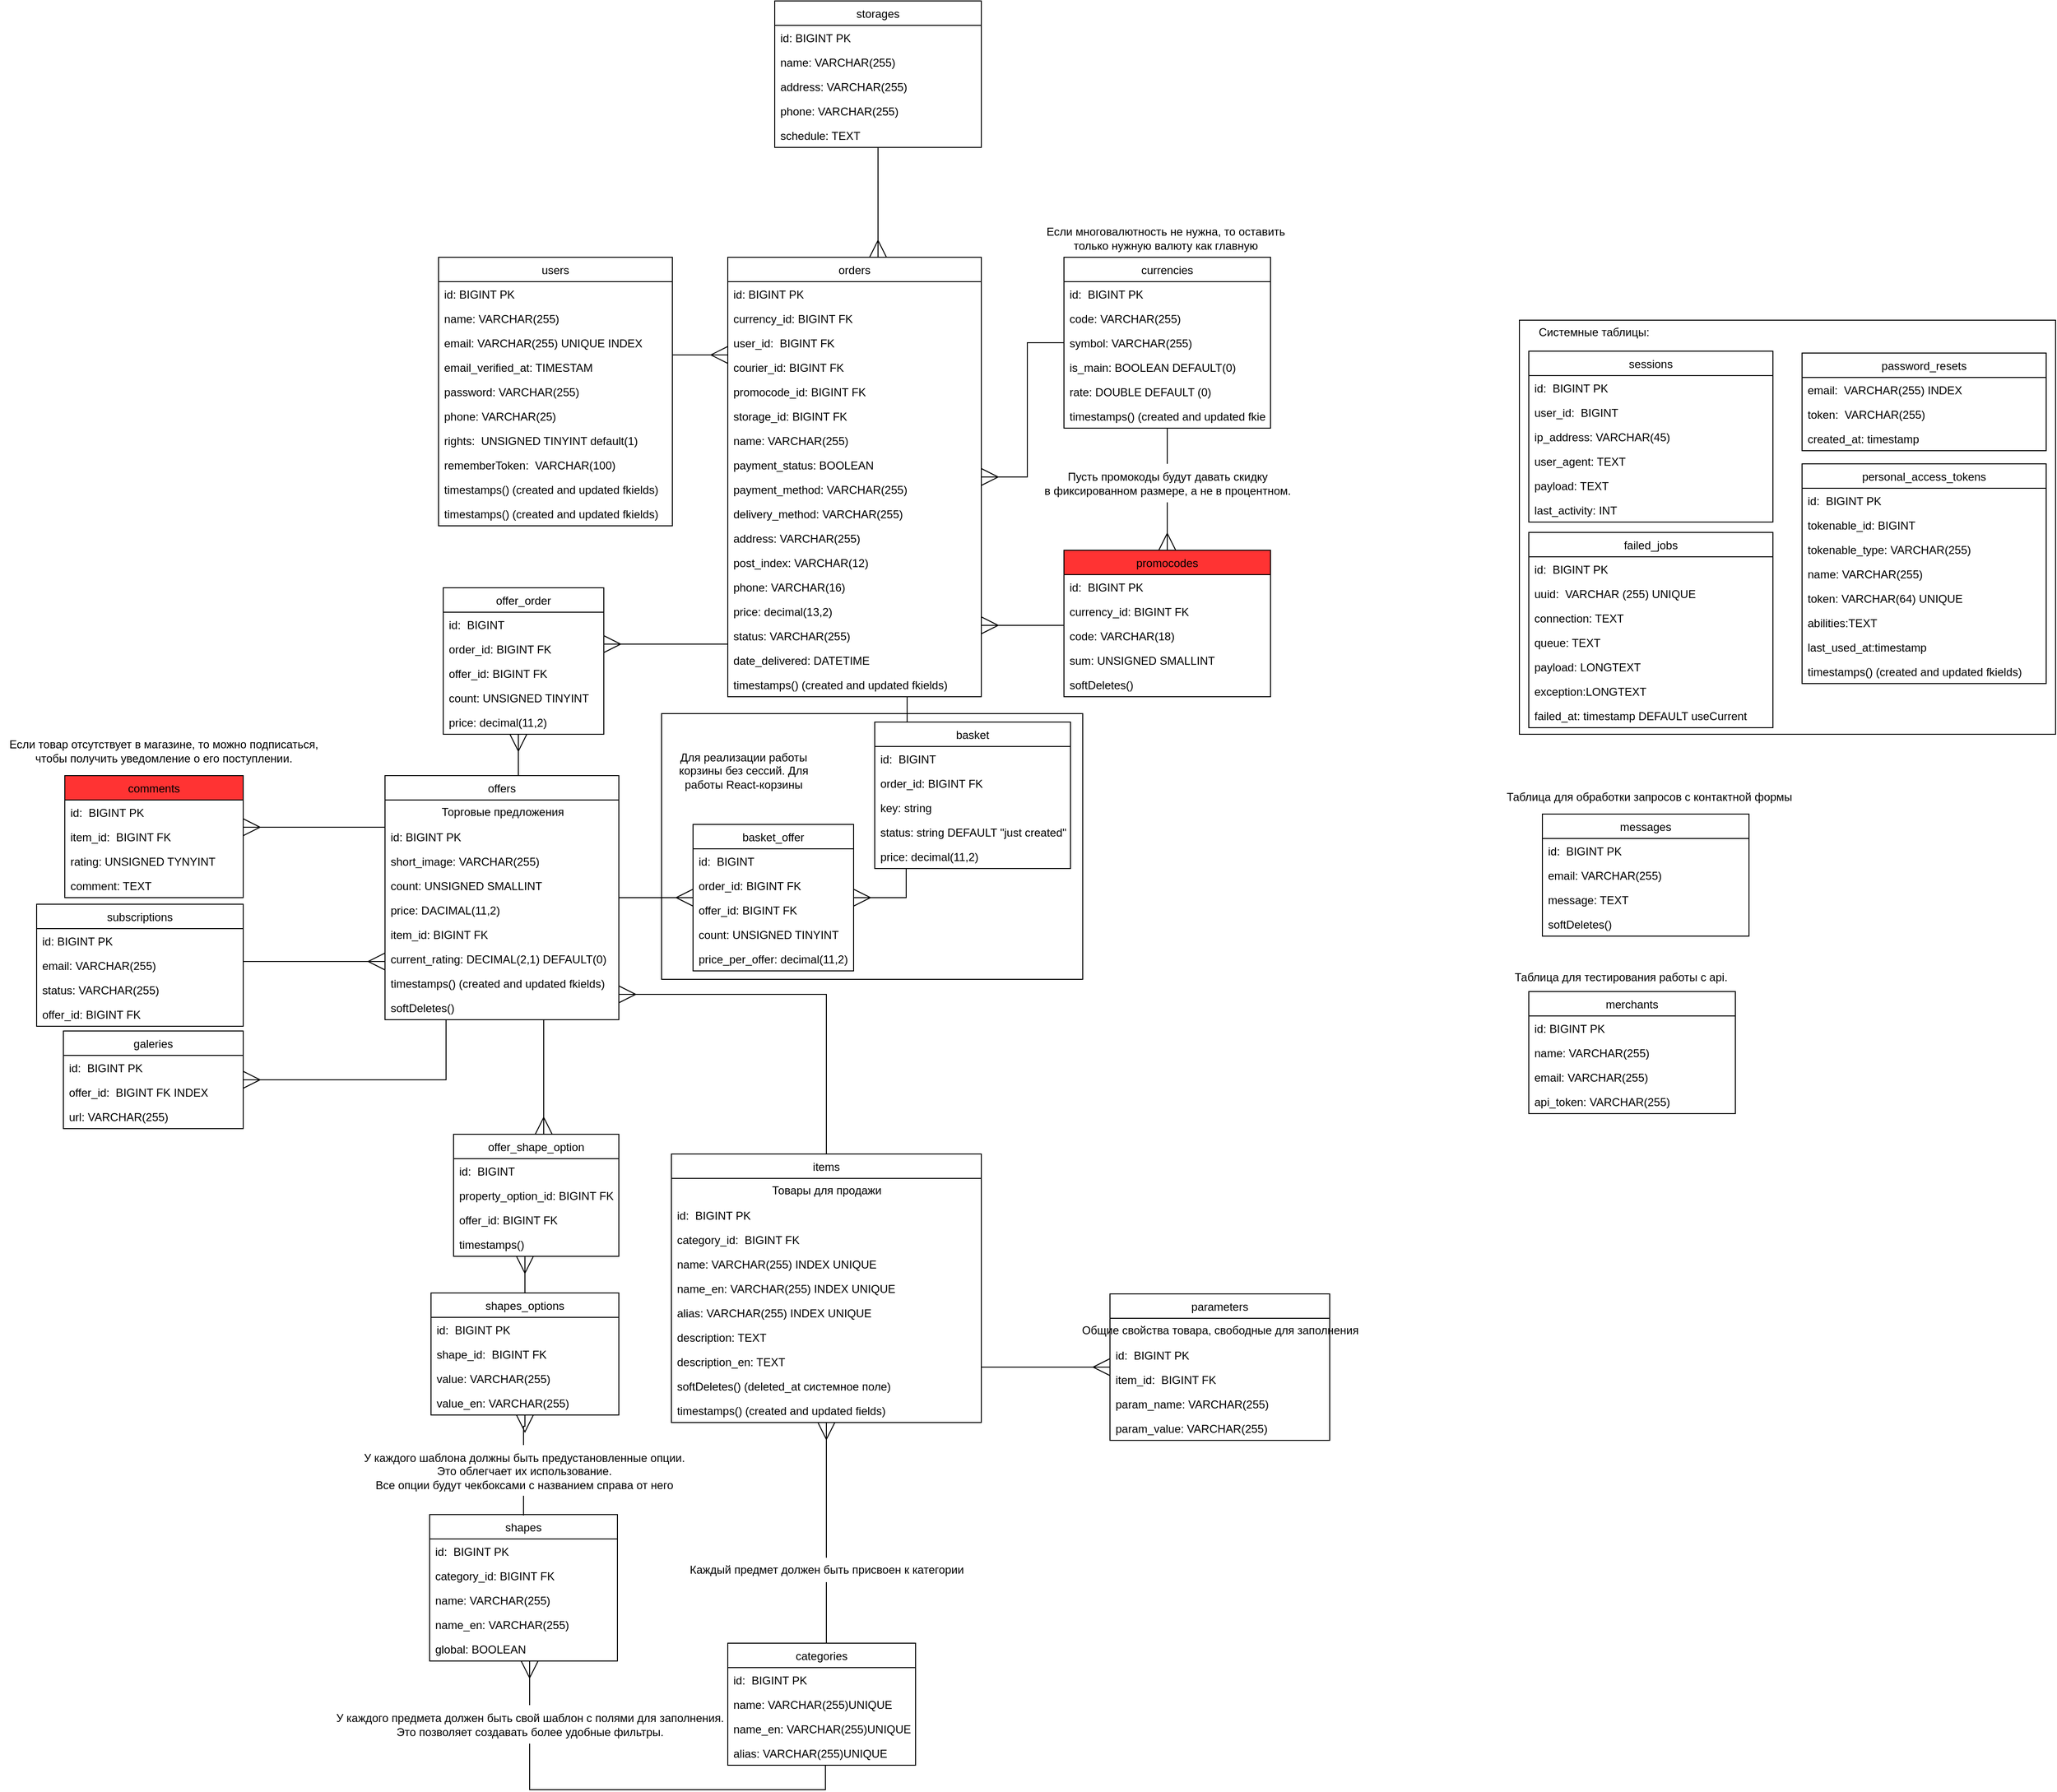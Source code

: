 <mxfile version="21.2.3" type="device">
  <diagram name="Page-1" id="929967ad-93f9-6ef4-fab6-5d389245f69c">
    <mxGraphModel dx="1510" dy="2029" grid="0" gridSize="10" guides="1" tooltips="1" connect="1" arrows="1" fold="1" page="1" pageScale="1.5" pageWidth="1169" pageHeight="826" background="none" math="0" shadow="0">
      <root>
        <mxCell id="0" style=";html=1;" />
        <mxCell id="1" style=";html=1;" parent="0" />
        <mxCell id="FeAwTVIBc3wcNW8rMhO_-11" style="edgeStyle=orthogonalEdgeStyle;rounded=0;orthogonalLoop=1;jettySize=auto;html=1;endArrow=ERmany;endFill=0;startSize=6;endSize=16;fontSize=12;" parent="1" source="rnoh4Z8EWgfpR7q-5i3M-1" target="cGDgYfXUe002vliOC38j-30" edge="1">
          <mxGeometry relative="1" as="geometry">
            <Array as="points">
              <mxPoint x="960" y="144" />
              <mxPoint x="960" y="144" />
            </Array>
            <mxPoint x="905" y="129" as="targetPoint" />
          </mxGeometry>
        </mxCell>
        <mxCell id="rnoh4Z8EWgfpR7q-5i3M-1" value="users" style="swimlane;fontStyle=0;childLayout=stackLayout;horizontal=1;startSize=26;fillColor=none;horizontalStack=0;resizeParent=1;resizeParentMax=0;resizeLast=0;collapsible=1;marginBottom=0;fontSize=12;" parent="1" vertex="1">
          <mxGeometry x="692" y="40" width="249" height="286" as="geometry" />
        </mxCell>
        <mxCell id="rnoh4Z8EWgfpR7q-5i3M-2" value="id: BIGINT PK" style="text;strokeColor=none;fillColor=none;align=left;verticalAlign=top;spacingLeft=4;spacingRight=4;overflow=hidden;rotatable=0;points=[[0,0.5],[1,0.5]];portConstraint=eastwest;fontSize=12;" parent="rnoh4Z8EWgfpR7q-5i3M-1" vertex="1">
          <mxGeometry y="26" width="249" height="26" as="geometry" />
        </mxCell>
        <mxCell id="rnoh4Z8EWgfpR7q-5i3M-7" value="name: VARCHAR(255) " style="text;strokeColor=none;fillColor=none;align=left;verticalAlign=top;spacingLeft=4;spacingRight=4;overflow=hidden;rotatable=0;points=[[0,0.5],[1,0.5]];portConstraint=eastwest;fontSize=12;" parent="rnoh4Z8EWgfpR7q-5i3M-1" vertex="1">
          <mxGeometry y="52" width="249" height="26" as="geometry" />
        </mxCell>
        <mxCell id="cGDgYfXUe002vliOC38j-13" value="email: VARCHAR(255) UNIQUE INDEX" style="text;strokeColor=none;fillColor=none;align=left;verticalAlign=top;spacingLeft=4;spacingRight=4;overflow=hidden;rotatable=0;points=[[0,0.5],[1,0.5]];portConstraint=eastwest;fontSize=12;" parent="rnoh4Z8EWgfpR7q-5i3M-1" vertex="1">
          <mxGeometry y="78" width="249" height="26" as="geometry" />
        </mxCell>
        <mxCell id="7T5_bjkfD0b6_hwlpqSb-1" value="email_verified_at: TIMESTAM&#xa;&#xa; " style="text;strokeColor=none;fillColor=none;align=left;verticalAlign=top;spacingLeft=4;spacingRight=4;overflow=hidden;rotatable=0;points=[[0,0.5],[1,0.5]];portConstraint=eastwest;fontSize=12;" parent="rnoh4Z8EWgfpR7q-5i3M-1" vertex="1">
          <mxGeometry y="104" width="249" height="26" as="geometry" />
        </mxCell>
        <mxCell id="rnoh4Z8EWgfpR7q-5i3M-8" value="password: VARCHAR(255)" style="text;strokeColor=none;fillColor=none;align=left;verticalAlign=top;spacingLeft=4;spacingRight=4;overflow=hidden;rotatable=0;points=[[0,0.5],[1,0.5]];portConstraint=eastwest;fontSize=12;" parent="rnoh4Z8EWgfpR7q-5i3M-1" vertex="1">
          <mxGeometry y="130" width="249" height="26" as="geometry" />
        </mxCell>
        <mxCell id="rnoh4Z8EWgfpR7q-5i3M-9" value="phone: VARCHAR(25) " style="text;strokeColor=none;fillColor=none;align=left;verticalAlign=top;spacingLeft=4;spacingRight=4;overflow=hidden;rotatable=0;points=[[0,0.5],[1,0.5]];portConstraint=eastwest;fontSize=12;" parent="rnoh4Z8EWgfpR7q-5i3M-1" vertex="1">
          <mxGeometry y="156" width="249" height="26" as="geometry" />
        </mxCell>
        <mxCell id="YJC0n_gU5u2Sfq8NGY93-40" value="rights:  UNSIGNED TINYINT default(1)" style="text;strokeColor=none;fillColor=none;align=left;verticalAlign=top;spacingLeft=4;spacingRight=4;overflow=hidden;rotatable=0;points=[[0,0.5],[1,0.5]];portConstraint=eastwest;fontSize=12;" parent="rnoh4Z8EWgfpR7q-5i3M-1" vertex="1">
          <mxGeometry y="182" width="249" height="26" as="geometry" />
        </mxCell>
        <mxCell id="7T5_bjkfD0b6_hwlpqSb-3" value="rememberToken:  VARCHAR(100)" style="text;strokeColor=none;fillColor=none;align=left;verticalAlign=top;spacingLeft=4;spacingRight=4;overflow=hidden;rotatable=0;points=[[0,0.5],[1,0.5]];portConstraint=eastwest;fontSize=12;" parent="rnoh4Z8EWgfpR7q-5i3M-1" vertex="1">
          <mxGeometry y="208" width="249" height="26" as="geometry" />
        </mxCell>
        <mxCell id="7T5_bjkfD0b6_hwlpqSb-11" value="timestamps() (created and updated fkields)" style="text;strokeColor=none;fillColor=none;align=left;verticalAlign=top;spacingLeft=4;spacingRight=4;overflow=hidden;rotatable=0;points=[[0,0.5],[1,0.5]];portConstraint=eastwest;fontSize=12;" parent="rnoh4Z8EWgfpR7q-5i3M-1" vertex="1">
          <mxGeometry y="234" width="249" height="26" as="geometry" />
        </mxCell>
        <mxCell id="CMXJ-791xtNu_VCUBqrS-5" value="timestamps() (created and updated fkields)" style="text;strokeColor=none;fillColor=none;align=left;verticalAlign=top;spacingLeft=4;spacingRight=4;overflow=hidden;rotatable=0;points=[[0,0.5],[1,0.5]];portConstraint=eastwest;fontSize=12;" parent="rnoh4Z8EWgfpR7q-5i3M-1" vertex="1">
          <mxGeometry y="260" width="249" height="26" as="geometry" />
        </mxCell>
        <mxCell id="ZE5WBzzTI7uvC2e-RDDq-33" style="edgeStyle=orthogonalEdgeStyle;rounded=0;orthogonalLoop=1;jettySize=auto;html=1;endArrow=ERmany;endFill=0;startSize=6;endSize=16;fontSize=12;" parent="1" source="CMXJ-791xtNu_VCUBqrS-17" target="ZE5WBzzTI7uvC2e-RDDq-29" edge="1">
          <mxGeometry relative="1" as="geometry">
            <Array as="points">
              <mxPoint x="700" y="916" />
            </Array>
          </mxGeometry>
        </mxCell>
        <mxCell id="gBOeq5-oKmPeRh7g_FEv-6" style="edgeStyle=orthogonalEdgeStyle;rounded=0;orthogonalLoop=1;jettySize=auto;html=1;endArrow=none;endFill=0;fontSize=12;startArrow=none;startFill=0;startSize=16;" parent="1" source="7T5_bjkfD0b6_hwlpqSb-20" target="gBOeq5-oKmPeRh7g_FEv-1" edge="1">
          <mxGeometry relative="1" as="geometry">
            <Array as="points">
              <mxPoint x="1105" y="1482" />
              <mxPoint x="1105" y="1482" />
            </Array>
            <mxPoint x="1070" y="1361" as="sourcePoint" />
          </mxGeometry>
        </mxCell>
        <mxCell id="vvD_1Sxg6L-hfjobCTZO-13" style="edgeStyle=orthogonalEdgeStyle;rounded=0;orthogonalLoop=1;jettySize=auto;html=1;endArrow=ERmany;endFill=0;endSize=16;fontSize=12;" parent="1" source="CMXJ-791xtNu_VCUBqrS-17" target="vvD_1Sxg6L-hfjobCTZO-1" edge="1">
          <mxGeometry relative="1" as="geometry">
            <Array as="points">
              <mxPoint x="777" y="557" />
              <mxPoint x="777" y="557" />
            </Array>
          </mxGeometry>
        </mxCell>
        <mxCell id="YJC0n_gU5u2Sfq8NGY93-82" style="edgeStyle=orthogonalEdgeStyle;rounded=0;orthogonalLoop=1;jettySize=auto;html=1;fontSize=12;startArrow=none;startFill=0;endArrow=ERmany;endFill=0;startSize=16;endSize=16;" parent="1" source="CMXJ-791xtNu_VCUBqrS-17" target="YJC0n_gU5u2Sfq8NGY93-77" edge="1">
          <mxGeometry relative="1" as="geometry">
            <Array as="points">
              <mxPoint x="587" y="647" />
              <mxPoint x="587" y="647" />
            </Array>
          </mxGeometry>
        </mxCell>
        <mxCell id="CMXJ-791xtNu_VCUBqrS-28" style="edgeStyle=orthogonalEdgeStyle;rounded=0;orthogonalLoop=1;jettySize=auto;html=1;endArrow=ERmany;endFill=0;endSize=16;" parent="1" source="cGDgYfXUe002vliOC38j-1" target="CMXJ-791xtNu_VCUBqrS-17" edge="1">
          <mxGeometry relative="1" as="geometry">
            <Array as="points">
              <mxPoint x="1105" y="825" />
            </Array>
          </mxGeometry>
        </mxCell>
        <mxCell id="cGDgYfXUe002vliOC38j-1" value="items" style="swimlane;fontStyle=0;childLayout=stackLayout;horizontal=1;startSize=26;fillColor=none;horizontalStack=0;resizeParent=1;resizeParentMax=0;resizeLast=0;collapsible=1;marginBottom=0;fontSize=12;" parent="1" vertex="1">
          <mxGeometry x="940" y="995" width="330" height="286" as="geometry" />
        </mxCell>
        <mxCell id="LaoD8z0uFfNz1gGJoXrS-1" value="Товары для продажи" style="text;html=1;align=center;verticalAlign=middle;resizable=0;points=[];autosize=1;strokeColor=none;fillColor=none;" parent="cGDgYfXUe002vliOC38j-1" vertex="1">
          <mxGeometry y="26" width="330" height="26" as="geometry" />
        </mxCell>
        <mxCell id="cGDgYfXUe002vliOC38j-2" value="id:  BIGINT PK" style="text;strokeColor=none;fillColor=none;align=left;verticalAlign=top;spacingLeft=4;spacingRight=4;overflow=hidden;rotatable=0;points=[[0,0.5],[1,0.5]];portConstraint=eastwest;fontSize=12;" parent="cGDgYfXUe002vliOC38j-1" vertex="1">
          <mxGeometry y="52" width="330" height="26" as="geometry" />
        </mxCell>
        <mxCell id="cGDgYfXUe002vliOC38j-27" value="category_id:  BIGINT FK" style="text;strokeColor=none;fillColor=none;align=left;verticalAlign=top;spacingLeft=4;spacingRight=4;overflow=hidden;rotatable=0;points=[[0,0.5],[1,0.5]];portConstraint=eastwest;fontSize=12;" parent="cGDgYfXUe002vliOC38j-1" vertex="1">
          <mxGeometry y="78" width="330" height="26" as="geometry" />
        </mxCell>
        <mxCell id="cGDgYfXUe002vliOC38j-23" value="name: VARCHAR(255) INDEX UNIQUE&#xa;" style="text;strokeColor=none;fillColor=none;align=left;verticalAlign=top;spacingLeft=4;spacingRight=4;overflow=hidden;rotatable=0;points=[[0,0.5],[1,0.5]];portConstraint=eastwest;fontSize=12;" parent="cGDgYfXUe002vliOC38j-1" vertex="1">
          <mxGeometry y="104" width="330" height="26" as="geometry" />
        </mxCell>
        <mxCell id="7T5_bjkfD0b6_hwlpqSb-13" value="name_en: VARCHAR(255) INDEX UNIQUE" style="text;strokeColor=none;fillColor=none;align=left;verticalAlign=top;spacingLeft=4;spacingRight=4;overflow=hidden;rotatable=0;points=[[0,0.5],[1,0.5]];portConstraint=eastwest;fontSize=12;" parent="cGDgYfXUe002vliOC38j-1" vertex="1">
          <mxGeometry y="130" width="330" height="26" as="geometry" />
        </mxCell>
        <mxCell id="YDtYvaerDFjHqgt-Z0du-1" value="alias: VARCHAR(255) INDEX UNIQUE" style="text;strokeColor=none;fillColor=none;align=left;verticalAlign=top;spacingLeft=4;spacingRight=4;overflow=hidden;rotatable=0;points=[[0,0.5],[1,0.5]];portConstraint=eastwest;fontSize=12;" parent="cGDgYfXUe002vliOC38j-1" vertex="1">
          <mxGeometry y="156" width="330" height="26" as="geometry" />
        </mxCell>
        <mxCell id="cGDgYfXUe002vliOC38j-26" value="description: TEXT " style="text;strokeColor=none;fillColor=none;align=left;verticalAlign=top;spacingLeft=4;spacingRight=4;overflow=hidden;rotatable=0;points=[[0,0.5],[1,0.5]];portConstraint=eastwest;fontSize=12;" parent="cGDgYfXUe002vliOC38j-1" vertex="1">
          <mxGeometry y="182" width="330" height="26" as="geometry" />
        </mxCell>
        <mxCell id="7T5_bjkfD0b6_hwlpqSb-14" value="description_en: TEXT " style="text;strokeColor=none;fillColor=none;align=left;verticalAlign=top;spacingLeft=4;spacingRight=4;overflow=hidden;rotatable=0;points=[[0,0.5],[1,0.5]];portConstraint=eastwest;fontSize=12;" parent="cGDgYfXUe002vliOC38j-1" vertex="1">
          <mxGeometry y="208" width="330" height="26" as="geometry" />
        </mxCell>
        <mxCell id="YJC0n_gU5u2Sfq8NGY93-30" value="softDeletes() (deleted_at системное поле)" style="text;strokeColor=none;fillColor=none;align=left;verticalAlign=top;spacingLeft=4;spacingRight=4;overflow=hidden;rotatable=0;points=[[0,0.5],[1,0.5]];portConstraint=eastwest;fontSize=12;" parent="cGDgYfXUe002vliOC38j-1" vertex="1">
          <mxGeometry y="234" width="330" height="26" as="geometry" />
        </mxCell>
        <mxCell id="YJC0n_gU5u2Sfq8NGY93-31" value="timestamps() (created and updated fields)" style="text;strokeColor=none;fillColor=none;align=left;verticalAlign=top;spacingLeft=4;spacingRight=4;overflow=hidden;rotatable=0;points=[[0,0.5],[1,0.5]];portConstraint=eastwest;fontSize=12;" parent="cGDgYfXUe002vliOC38j-1" vertex="1">
          <mxGeometry y="260" width="330" height="26" as="geometry" />
        </mxCell>
        <mxCell id="cGDgYfXUe002vliOC38j-10" value="messages" style="swimlane;fontStyle=0;childLayout=stackLayout;horizontal=1;startSize=26;fillColor=none;horizontalStack=0;resizeParent=1;resizeParentMax=0;resizeLast=0;collapsible=1;marginBottom=0;fontSize=12;" parent="1" vertex="1">
          <mxGeometry x="1867.5" y="633" width="220" height="130" as="geometry" />
        </mxCell>
        <mxCell id="cGDgYfXUe002vliOC38j-11" value="id:  BIGINT PK" style="text;strokeColor=none;fillColor=none;align=left;verticalAlign=top;spacingLeft=4;spacingRight=4;overflow=hidden;rotatable=0;points=[[0,0.5],[1,0.5]];portConstraint=eastwest;fontSize=12;" parent="cGDgYfXUe002vliOC38j-10" vertex="1">
          <mxGeometry y="26" width="220" height="26" as="geometry" />
        </mxCell>
        <mxCell id="cGDgYfXUe002vliOC38j-14" value="email: VARCHAR(255) " style="text;strokeColor=none;fillColor=none;align=left;verticalAlign=top;spacingLeft=4;spacingRight=4;overflow=hidden;rotatable=0;points=[[0,0.5],[1,0.5]];portConstraint=eastwest;fontSize=12;" parent="cGDgYfXUe002vliOC38j-10" vertex="1">
          <mxGeometry y="52" width="220" height="26" as="geometry" />
        </mxCell>
        <mxCell id="cGDgYfXUe002vliOC38j-15" value="message: TEXT &#xa;" style="text;strokeColor=none;fillColor=none;align=left;verticalAlign=top;spacingLeft=4;spacingRight=4;overflow=hidden;rotatable=0;points=[[0,0.5],[1,0.5]];portConstraint=eastwest;fontSize=12;" parent="cGDgYfXUe002vliOC38j-10" vertex="1">
          <mxGeometry y="78" width="220" height="26" as="geometry" />
        </mxCell>
        <mxCell id="cGDgYfXUe002vliOC38j-18" value="softDeletes()" style="text;strokeColor=none;fillColor=none;align=left;verticalAlign=top;spacingLeft=4;spacingRight=4;overflow=hidden;rotatable=0;points=[[0,0.5],[1,0.5]];portConstraint=eastwest;fontSize=12;" parent="cGDgYfXUe002vliOC38j-10" vertex="1">
          <mxGeometry y="104" width="220" height="26" as="geometry" />
        </mxCell>
        <mxCell id="FeAwTVIBc3wcNW8rMhO_-6" style="edgeStyle=orthogonalEdgeStyle;rounded=0;orthogonalLoop=1;jettySize=auto;html=1;endArrow=ERmany;endFill=0;startSize=16;endSize=16;fontSize=12;" parent="1" source="cGDgYfXUe002vliOC38j-30" target="vvD_1Sxg6L-hfjobCTZO-1" edge="1">
          <mxGeometry relative="1" as="geometry">
            <Array as="points">
              <mxPoint x="899" y="452" />
              <mxPoint x="899" y="452" />
            </Array>
            <mxPoint x="1110" y="520" as="targetPoint" />
          </mxGeometry>
        </mxCell>
        <mxCell id="-TOr3bomNxEPlG0Ie4Ft-15" style="edgeStyle=orthogonalEdgeStyle;rounded=0;orthogonalLoop=1;jettySize=auto;html=1;endArrow=none;endFill=0;" edge="1" parent="1" source="cGDgYfXUe002vliOC38j-30" target="-TOr3bomNxEPlG0Ie4Ft-8">
          <mxGeometry relative="1" as="geometry">
            <Array as="points">
              <mxPoint x="1191" y="518" />
              <mxPoint x="1191" y="518" />
            </Array>
          </mxGeometry>
        </mxCell>
        <mxCell id="cGDgYfXUe002vliOC38j-30" value="orders" style="swimlane;fontStyle=0;childLayout=stackLayout;horizontal=1;startSize=26;fillColor=none;horizontalStack=0;resizeParent=1;resizeParentMax=0;resizeLast=0;collapsible=1;marginBottom=0;fontSize=12;" parent="1" vertex="1">
          <mxGeometry x="1000" y="40" width="270" height="468" as="geometry" />
        </mxCell>
        <mxCell id="cGDgYfXUe002vliOC38j-31" value="id: BIGINT PK" style="text;strokeColor=none;fillColor=none;align=left;verticalAlign=top;spacingLeft=4;spacingRight=4;overflow=hidden;rotatable=0;points=[[0,0.5],[1,0.5]];portConstraint=eastwest;fontSize=12;" parent="cGDgYfXUe002vliOC38j-30" vertex="1">
          <mxGeometry y="26" width="270" height="26" as="geometry" />
        </mxCell>
        <mxCell id="CMXJ-791xtNu_VCUBqrS-1" value="currency_id: BIGINT FK" style="text;strokeColor=none;fillColor=none;align=left;verticalAlign=top;spacingLeft=4;spacingRight=4;overflow=hidden;rotatable=0;points=[[0,0.5],[1,0.5]];portConstraint=eastwest;fontSize=12;" parent="cGDgYfXUe002vliOC38j-30" vertex="1">
          <mxGeometry y="52" width="270" height="26" as="geometry" />
        </mxCell>
        <mxCell id="YJC0n_gU5u2Sfq8NGY93-21" value="user_id:  BIGINT FK" style="text;strokeColor=none;fillColor=none;align=left;verticalAlign=top;spacingLeft=4;spacingRight=4;overflow=hidden;rotatable=0;points=[[0,0.5],[1,0.5]];portConstraint=eastwest;fontSize=12;" parent="cGDgYfXUe002vliOC38j-30" vertex="1">
          <mxGeometry y="78" width="270" height="26" as="geometry" />
        </mxCell>
        <mxCell id="YJC0n_gU5u2Sfq8NGY93-23" value="courier_id: BIGINT FK" style="text;strokeColor=none;fillColor=none;align=left;verticalAlign=top;spacingLeft=4;spacingRight=4;overflow=hidden;rotatable=0;points=[[0,0.5],[1,0.5]];portConstraint=eastwest;fontSize=12;" parent="cGDgYfXUe002vliOC38j-30" vertex="1">
          <mxGeometry y="104" width="270" height="26" as="geometry" />
        </mxCell>
        <mxCell id="YJC0n_gU5u2Sfq8NGY93-49" value="promocode_id: BIGINT FK" style="text;strokeColor=none;fillColor=none;align=left;verticalAlign=top;spacingLeft=4;spacingRight=4;overflow=hidden;rotatable=0;points=[[0,0.5],[1,0.5]];portConstraint=eastwest;fontSize=12;" parent="cGDgYfXUe002vliOC38j-30" vertex="1">
          <mxGeometry y="130" width="270" height="26" as="geometry" />
        </mxCell>
        <mxCell id="YUqSI7gn14ZWyJ7p8p8--1" value="storage_id: BIGINT FK " style="text;strokeColor=none;fillColor=none;align=left;verticalAlign=top;spacingLeft=4;spacingRight=4;overflow=hidden;rotatable=0;points=[[0,0.5],[1,0.5]];portConstraint=eastwest;fontSize=12;" parent="cGDgYfXUe002vliOC38j-30" vertex="1">
          <mxGeometry y="156" width="270" height="26" as="geometry" />
        </mxCell>
        <mxCell id="FJUWKiNPx8VhHTqM4ICh-1" value="name: VARCHAR(255) " style="text;strokeColor=none;fillColor=none;align=left;verticalAlign=top;spacingLeft=4;spacingRight=4;overflow=hidden;rotatable=0;points=[[0,0.5],[1,0.5]];portConstraint=eastwest;fontSize=12;" parent="cGDgYfXUe002vliOC38j-30" vertex="1">
          <mxGeometry y="182" width="270" height="26" as="geometry" />
        </mxCell>
        <mxCell id="cGDgYfXUe002vliOC38j-35" value="payment_status: BOOLEAN " style="text;strokeColor=none;fillColor=none;align=left;verticalAlign=top;spacingLeft=4;spacingRight=4;overflow=hidden;rotatable=0;points=[[0,0.5],[1,0.5]];portConstraint=eastwest;fontSize=12;" parent="cGDgYfXUe002vliOC38j-30" vertex="1">
          <mxGeometry y="208" width="270" height="26" as="geometry" />
        </mxCell>
        <mxCell id="ZE5WBzzTI7uvC2e-RDDq-1" value="payment_method: VARCHAR(255)" style="text;strokeColor=none;fillColor=none;align=left;verticalAlign=top;spacingLeft=4;spacingRight=4;overflow=hidden;rotatable=0;points=[[0,0.5],[1,0.5]];portConstraint=eastwest;fontSize=12;" parent="cGDgYfXUe002vliOC38j-30" vertex="1">
          <mxGeometry y="234" width="270" height="26" as="geometry" />
        </mxCell>
        <mxCell id="Sno1EIHvYguK26DR1np6-2" value="delivery_method: VARCHAR(255)" style="text;strokeColor=none;fillColor=none;align=left;verticalAlign=top;spacingLeft=4;spacingRight=4;overflow=hidden;rotatable=0;points=[[0,0.5],[1,0.5]];portConstraint=eastwest;fontSize=12;" parent="cGDgYfXUe002vliOC38j-30" vertex="1">
          <mxGeometry y="260" width="270" height="26" as="geometry" />
        </mxCell>
        <mxCell id="ZE5WBzzTI7uvC2e-RDDq-8" value="address: VARCHAR(255) " style="text;strokeColor=none;fillColor=none;align=left;verticalAlign=top;spacingLeft=4;spacingRight=4;overflow=hidden;rotatable=0;points=[[0,0.5],[1,0.5]];portConstraint=eastwest;fontSize=12;" parent="cGDgYfXUe002vliOC38j-30" vertex="1">
          <mxGeometry y="286" width="270" height="26" as="geometry" />
        </mxCell>
        <mxCell id="cGDgYfXUe002vliOC38j-38" value="post_index: VARCHAR(12) " style="text;strokeColor=none;fillColor=none;align=left;verticalAlign=top;spacingLeft=4;spacingRight=4;overflow=hidden;rotatable=0;points=[[0,0.5],[1,0.5]];portConstraint=eastwest;fontSize=12;" parent="cGDgYfXUe002vliOC38j-30" vertex="1">
          <mxGeometry y="312" width="270" height="26" as="geometry" />
        </mxCell>
        <mxCell id="ZE5WBzzTI7uvC2e-RDDq-11" value="phone: VARCHAR(16) " style="text;strokeColor=none;fillColor=none;align=left;verticalAlign=top;spacingLeft=4;spacingRight=4;overflow=hidden;rotatable=0;points=[[0,0.5],[1,0.5]];portConstraint=eastwest;fontSize=12;" parent="cGDgYfXUe002vliOC38j-30" vertex="1">
          <mxGeometry y="338" width="270" height="26" as="geometry" />
        </mxCell>
        <mxCell id="ZE5WBzzTI7uvC2e-RDDq-10" value="price: decimal(13,2) " style="text;strokeColor=none;fillColor=none;align=left;verticalAlign=top;spacingLeft=4;spacingRight=4;overflow=hidden;rotatable=0;points=[[0,0.5],[1,0.5]];portConstraint=eastwest;fontSize=12;" parent="cGDgYfXUe002vliOC38j-30" vertex="1">
          <mxGeometry y="364" width="270" height="26" as="geometry" />
        </mxCell>
        <mxCell id="ZE5WBzzTI7uvC2e-RDDq-12" value="status: VARCHAR(255) " style="text;strokeColor=none;fillColor=none;align=left;verticalAlign=top;spacingLeft=4;spacingRight=4;overflow=hidden;rotatable=0;points=[[0,0.5],[1,0.5]];portConstraint=eastwest;fontSize=12;" parent="cGDgYfXUe002vliOC38j-30" vertex="1">
          <mxGeometry y="390" width="270" height="26" as="geometry" />
        </mxCell>
        <mxCell id="ZE5WBzzTI7uvC2e-RDDq-14" value="date_delivered: DATETIME " style="text;strokeColor=none;fillColor=none;align=left;verticalAlign=top;spacingLeft=4;spacingRight=4;overflow=hidden;rotatable=0;points=[[0,0.5],[1,0.5]];portConstraint=eastwest;fontSize=12;" parent="cGDgYfXUe002vliOC38j-30" vertex="1">
          <mxGeometry y="416" width="270" height="26" as="geometry" />
        </mxCell>
        <mxCell id="YJC0n_gU5u2Sfq8NGY93-19" value="timestamps() (created and updated fkields)" style="text;strokeColor=none;fillColor=none;align=left;verticalAlign=top;spacingLeft=4;spacingRight=4;overflow=hidden;rotatable=0;points=[[0,0.5],[1,0.5]];portConstraint=eastwest;fontSize=12;" parent="cGDgYfXUe002vliOC38j-30" vertex="1">
          <mxGeometry y="442" width="270" height="26" as="geometry" />
        </mxCell>
        <mxCell id="ZE5WBzzTI7uvC2e-RDDq-29" value="galeries" style="swimlane;fontStyle=0;childLayout=stackLayout;horizontal=1;startSize=26;fillColor=none;horizontalStack=0;resizeParent=1;resizeParentMax=0;resizeLast=0;collapsible=1;marginBottom=0;fontSize=12;" parent="1" vertex="1">
          <mxGeometry x="292.5" y="864" width="191.5" height="104" as="geometry" />
        </mxCell>
        <mxCell id="CMXJ-791xtNu_VCUBqrS-15" value="id:  BIGINT PK" style="text;strokeColor=none;fillColor=none;align=left;verticalAlign=top;spacingLeft=4;spacingRight=4;overflow=hidden;rotatable=0;points=[[0,0.5],[1,0.5]];portConstraint=eastwest;fontSize=12;" parent="ZE5WBzzTI7uvC2e-RDDq-29" vertex="1">
          <mxGeometry y="26" width="191.5" height="26" as="geometry" />
        </mxCell>
        <mxCell id="ZE5WBzzTI7uvC2e-RDDq-30" value="offer_id:  BIGINT FK INDEX" style="text;strokeColor=none;fillColor=none;align=left;verticalAlign=top;spacingLeft=4;spacingRight=4;overflow=hidden;rotatable=0;points=[[0,0.5],[1,0.5]];portConstraint=eastwest;fontSize=12;" parent="ZE5WBzzTI7uvC2e-RDDq-29" vertex="1">
          <mxGeometry y="52" width="191.5" height="26" as="geometry" />
        </mxCell>
        <mxCell id="ZE5WBzzTI7uvC2e-RDDq-31" value="url: VARCHAR(255)" style="text;strokeColor=none;fillColor=none;align=left;verticalAlign=top;spacingLeft=4;spacingRight=4;overflow=hidden;rotatable=0;points=[[0,0.5],[1,0.5]];portConstraint=eastwest;fontSize=12;" parent="ZE5WBzzTI7uvC2e-RDDq-29" vertex="1">
          <mxGeometry y="78" width="191.5" height="26" as="geometry" />
        </mxCell>
        <mxCell id="FeAwTVIBc3wcNW8rMhO_-26" style="edgeStyle=orthogonalEdgeStyle;rounded=0;orthogonalLoop=1;jettySize=auto;html=1;endArrow=none;endFill=0;startSize=16;endSize=16;startArrow=ERmany;startFill=0;fontSize=12;" parent="1" source="FeAwTVIBc3wcNW8rMhO_-13" target="cGDgYfXUe002vliOC38j-1" edge="1">
          <mxGeometry relative="1" as="geometry">
            <mxPoint x="714" y="878" as="targetPoint" />
            <Array as="points">
              <mxPoint x="1352" y="1222" />
              <mxPoint x="1352" y="1222" />
            </Array>
          </mxGeometry>
        </mxCell>
        <mxCell id="FeAwTVIBc3wcNW8rMhO_-13" value="parameters" style="swimlane;fontStyle=0;childLayout=stackLayout;horizontal=1;startSize=26;fillColor=none;horizontalStack=0;resizeParent=1;resizeParentMax=0;resizeLast=0;collapsible=1;marginBottom=0;fontSize=12;" parent="1" vertex="1">
          <mxGeometry x="1407" y="1144" width="234" height="156" as="geometry" />
        </mxCell>
        <mxCell id="YJC0n_gU5u2Sfq8NGY93-70" value="Общие свойства товара, свободные для заполнения" style="text;html=1;align=center;verticalAlign=middle;resizable=0;points=[];autosize=1;strokeColor=none;fillColor=none;fontSize=12;" parent="FeAwTVIBc3wcNW8rMhO_-13" vertex="1">
          <mxGeometry y="26" width="234" height="26" as="geometry" />
        </mxCell>
        <mxCell id="CMXJ-791xtNu_VCUBqrS-14" value="id:  BIGINT PK" style="text;strokeColor=none;fillColor=none;align=left;verticalAlign=top;spacingLeft=4;spacingRight=4;overflow=hidden;rotatable=0;points=[[0,0.5],[1,0.5]];portConstraint=eastwest;fontSize=12;" parent="FeAwTVIBc3wcNW8rMhO_-13" vertex="1">
          <mxGeometry y="52" width="234" height="26" as="geometry" />
        </mxCell>
        <mxCell id="FeAwTVIBc3wcNW8rMhO_-14" value="item_id:  BIGINT FK" style="text;strokeColor=none;fillColor=none;align=left;verticalAlign=top;spacingLeft=4;spacingRight=4;overflow=hidden;rotatable=0;points=[[0,0.5],[1,0.5]];portConstraint=eastwest;fontSize=12;" parent="FeAwTVIBc3wcNW8rMhO_-13" vertex="1">
          <mxGeometry y="78" width="234" height="26" as="geometry" />
        </mxCell>
        <mxCell id="FeAwTVIBc3wcNW8rMhO_-24" value="param_name: VARCHAR(255)" style="text;strokeColor=none;fillColor=none;align=left;verticalAlign=top;spacingLeft=4;spacingRight=4;overflow=hidden;rotatable=0;points=[[0,0.5],[1,0.5]];portConstraint=eastwest;fontSize=12;" parent="FeAwTVIBc3wcNW8rMhO_-13" vertex="1">
          <mxGeometry y="104" width="234" height="26" as="geometry" />
        </mxCell>
        <mxCell id="FeAwTVIBc3wcNW8rMhO_-25" value="param_value: VARCHAR(255) " style="text;strokeColor=none;fillColor=none;align=left;verticalAlign=top;spacingLeft=4;spacingRight=4;overflow=hidden;rotatable=0;points=[[0,0.5],[1,0.5]];portConstraint=eastwest;fontSize=12;" parent="FeAwTVIBc3wcNW8rMhO_-13" vertex="1">
          <mxGeometry y="130" width="234" height="26" as="geometry" />
        </mxCell>
        <mxCell id="YUqSI7gn14ZWyJ7p8p8--2" style="edgeStyle=orthogonalEdgeStyle;rounded=0;orthogonalLoop=1;jettySize=auto;html=1;endArrow=ERmany;endFill=0;startArrow=none;startFill=0;endSize=16;startSize=16;fontSize=12;" parent="1" source="FeAwTVIBc3wcNW8rMhO_-15" target="cGDgYfXUe002vliOC38j-30" edge="1">
          <mxGeometry relative="1" as="geometry">
            <Array as="points">
              <mxPoint x="1160" y="24" />
              <mxPoint x="1160" y="24" />
            </Array>
          </mxGeometry>
        </mxCell>
        <mxCell id="FeAwTVIBc3wcNW8rMhO_-15" value="storages" style="swimlane;fontStyle=0;childLayout=stackLayout;horizontal=1;startSize=26;fillColor=none;horizontalStack=0;resizeParent=1;resizeParentMax=0;resizeLast=0;collapsible=1;marginBottom=0;fontSize=12;" parent="1" vertex="1">
          <mxGeometry x="1050" y="-233" width="220" height="156" as="geometry" />
        </mxCell>
        <mxCell id="FeAwTVIBc3wcNW8rMhO_-16" value="id: BIGINT PK" style="text;strokeColor=none;fillColor=none;align=left;verticalAlign=top;spacingLeft=4;spacingRight=4;overflow=hidden;rotatable=0;points=[[0,0.5],[1,0.5]];portConstraint=eastwest;fontSize=12;" parent="FeAwTVIBc3wcNW8rMhO_-15" vertex="1">
          <mxGeometry y="26" width="220" height="26" as="geometry" />
        </mxCell>
        <mxCell id="FeAwTVIBc3wcNW8rMhO_-17" value="name: VARCHAR(255)" style="text;strokeColor=none;fillColor=none;align=left;verticalAlign=top;spacingLeft=4;spacingRight=4;overflow=hidden;rotatable=0;points=[[0,0.5],[1,0.5]];portConstraint=eastwest;fontSize=12;" parent="FeAwTVIBc3wcNW8rMhO_-15" vertex="1">
          <mxGeometry y="52" width="220" height="26" as="geometry" />
        </mxCell>
        <mxCell id="FeAwTVIBc3wcNW8rMhO_-18" value="address: VARCHAR(255)" style="text;strokeColor=none;fillColor=none;align=left;verticalAlign=top;spacingLeft=4;spacingRight=4;overflow=hidden;rotatable=0;points=[[0,0.5],[1,0.5]];portConstraint=eastwest;fontSize=12;" parent="FeAwTVIBc3wcNW8rMhO_-15" vertex="1">
          <mxGeometry y="78" width="220" height="26" as="geometry" />
        </mxCell>
        <mxCell id="FeAwTVIBc3wcNW8rMhO_-20" value="phone: VARCHAR(255) " style="text;strokeColor=none;fillColor=none;align=left;verticalAlign=top;spacingLeft=4;spacingRight=4;overflow=hidden;rotatable=0;points=[[0,0.5],[1,0.5]];portConstraint=eastwest;fontSize=12;" parent="FeAwTVIBc3wcNW8rMhO_-15" vertex="1">
          <mxGeometry y="104" width="220" height="26" as="geometry" />
        </mxCell>
        <mxCell id="FeAwTVIBc3wcNW8rMhO_-21" value="schedule: TEXT" style="text;strokeColor=none;fillColor=none;align=left;verticalAlign=top;spacingLeft=4;spacingRight=4;overflow=hidden;rotatable=0;points=[[0,0.5],[1,0.5]];portConstraint=eastwest;fontSize=12;" parent="FeAwTVIBc3wcNW8rMhO_-15" vertex="1">
          <mxGeometry y="130" width="220" height="26" as="geometry" />
        </mxCell>
        <mxCell id="hjQHBtJrdqEXp9kS8Bs2-3" value="sessions" style="swimlane;fontStyle=0;childLayout=stackLayout;horizontal=1;startSize=26;fillColor=none;horizontalStack=0;resizeParent=1;resizeParentMax=0;resizeLast=0;collapsible=1;marginBottom=0;fontSize=12;" parent="1" vertex="1">
          <mxGeometry x="1853" y="140" width="260" height="182" as="geometry" />
        </mxCell>
        <mxCell id="hjQHBtJrdqEXp9kS8Bs2-4" value="id:  BIGINT PK" style="text;strokeColor=none;fillColor=none;align=left;verticalAlign=top;spacingLeft=4;spacingRight=4;overflow=hidden;rotatable=0;points=[[0,0.5],[1,0.5]];portConstraint=eastwest;fontSize=12;" parent="hjQHBtJrdqEXp9kS8Bs2-3" vertex="1">
          <mxGeometry y="26" width="260" height="26" as="geometry" />
        </mxCell>
        <mxCell id="hjQHBtJrdqEXp9kS8Bs2-5" value="user_id:  BIGINT  " style="text;strokeColor=none;fillColor=none;align=left;verticalAlign=top;spacingLeft=4;spacingRight=4;overflow=hidden;rotatable=0;points=[[0,0.5],[1,0.5]];portConstraint=eastwest;fontSize=12;" parent="hjQHBtJrdqEXp9kS8Bs2-3" vertex="1">
          <mxGeometry y="52" width="260" height="26" as="geometry" />
        </mxCell>
        <mxCell id="hjQHBtJrdqEXp9kS8Bs2-6" value="ip_address: VARCHAR(45)" style="text;strokeColor=none;fillColor=none;align=left;verticalAlign=top;spacingLeft=4;spacingRight=4;overflow=hidden;rotatable=0;points=[[0,0.5],[1,0.5]];portConstraint=eastwest;fontSize=12;" parent="hjQHBtJrdqEXp9kS8Bs2-3" vertex="1">
          <mxGeometry y="78" width="260" height="26" as="geometry" />
        </mxCell>
        <mxCell id="hjQHBtJrdqEXp9kS8Bs2-10" value="user_agent: TEXT " style="text;strokeColor=none;fillColor=none;align=left;verticalAlign=top;spacingLeft=4;spacingRight=4;overflow=hidden;rotatable=0;points=[[0,0.5],[1,0.5]];portConstraint=eastwest;fontSize=12;" parent="hjQHBtJrdqEXp9kS8Bs2-3" vertex="1">
          <mxGeometry y="104" width="260" height="26" as="geometry" />
        </mxCell>
        <mxCell id="hjQHBtJrdqEXp9kS8Bs2-7" value="payload: TEXT" style="text;strokeColor=none;fillColor=none;align=left;verticalAlign=top;spacingLeft=4;spacingRight=4;overflow=hidden;rotatable=0;points=[[0,0.5],[1,0.5]];portConstraint=eastwest;fontSize=12;" parent="hjQHBtJrdqEXp9kS8Bs2-3" vertex="1">
          <mxGeometry y="130" width="260" height="26" as="geometry" />
        </mxCell>
        <mxCell id="hjQHBtJrdqEXp9kS8Bs2-8" value="last_activity: INT " style="text;strokeColor=none;fillColor=none;align=left;verticalAlign=top;spacingLeft=4;spacingRight=4;overflow=hidden;rotatable=0;points=[[0,0.5],[1,0.5]];portConstraint=eastwest;fontSize=12;" parent="hjQHBtJrdqEXp9kS8Bs2-3" vertex="1">
          <mxGeometry y="156" width="260" height="26" as="geometry" />
        </mxCell>
        <mxCell id="7T5_bjkfD0b6_hwlpqSb-32" style="edgeStyle=orthogonalEdgeStyle;rounded=0;orthogonalLoop=1;jettySize=auto;html=1;startArrow=none;startFill=0;endArrow=ERmany;endFill=0;endSize=16;" parent="1" source="7T5_bjkfD0b6_hwlpqSb-28" target="7T5_bjkfD0b6_hwlpqSb-15" edge="1">
          <mxGeometry relative="1" as="geometry">
            <Array as="points">
              <mxPoint x="782" y="1607" />
              <mxPoint x="782" y="1607" />
            </Array>
          </mxGeometry>
        </mxCell>
        <mxCell id="gBOeq5-oKmPeRh7g_FEv-1" value="categories " style="swimlane;fontStyle=0;childLayout=stackLayout;horizontal=1;startSize=26;fillColor=none;horizontalStack=0;resizeParent=1;resizeParentMax=0;resizeLast=0;collapsible=1;marginBottom=0;fontSize=12;" parent="1" vertex="1">
          <mxGeometry x="1000" y="1516" width="200" height="130" as="geometry" />
        </mxCell>
        <mxCell id="gBOeq5-oKmPeRh7g_FEv-2" value="id:  BIGINT PK" style="text;strokeColor=none;fillColor=none;align=left;verticalAlign=top;spacingLeft=4;spacingRight=4;overflow=hidden;rotatable=0;points=[[0,0.5],[1,0.5]];portConstraint=eastwest;fontSize=12;" parent="gBOeq5-oKmPeRh7g_FEv-1" vertex="1">
          <mxGeometry y="26" width="200" height="26" as="geometry" />
        </mxCell>
        <mxCell id="gBOeq5-oKmPeRh7g_FEv-3" value="name: VARCHAR(255)UNIQUE" style="text;strokeColor=none;fillColor=none;align=left;verticalAlign=top;spacingLeft=4;spacingRight=4;overflow=hidden;rotatable=0;points=[[0,0.5],[1,0.5]];portConstraint=eastwest;fontSize=12;" parent="gBOeq5-oKmPeRh7g_FEv-1" vertex="1">
          <mxGeometry y="52" width="200" height="26" as="geometry" />
        </mxCell>
        <mxCell id="7T5_bjkfD0b6_hwlpqSb-12" value="name_en: VARCHAR(255)UNIQUE" style="text;strokeColor=none;fillColor=none;align=left;verticalAlign=top;spacingLeft=4;spacingRight=4;overflow=hidden;rotatable=0;points=[[0,0.5],[1,0.5]];portConstraint=eastwest;fontSize=12;" parent="gBOeq5-oKmPeRh7g_FEv-1" vertex="1">
          <mxGeometry y="78" width="200" height="26" as="geometry" />
        </mxCell>
        <mxCell id="FK0QgGSFEG3AJv8Ngbvw-1" value="alias: VARCHAR(255)UNIQUE" style="text;strokeColor=none;fillColor=none;align=left;verticalAlign=top;spacingLeft=4;spacingRight=4;overflow=hidden;rotatable=0;points=[[0,0.5],[1,0.5]];portConstraint=eastwest;fontSize=12;" parent="gBOeq5-oKmPeRh7g_FEv-1" vertex="1">
          <mxGeometry y="104" width="200" height="26" as="geometry" />
        </mxCell>
        <mxCell id="vvD_1Sxg6L-hfjobCTZO-1" value="offer_order" style="swimlane;fontStyle=0;childLayout=stackLayout;horizontal=1;startSize=26;fillColor=none;horizontalStack=0;resizeParent=1;resizeParentMax=0;resizeLast=0;collapsible=1;marginBottom=0;fontSize=12;" parent="1" vertex="1">
          <mxGeometry x="697" y="392" width="171" height="156" as="geometry" />
        </mxCell>
        <mxCell id="vvD_1Sxg6L-hfjobCTZO-2" value="id:  BIGINT" style="text;strokeColor=none;fillColor=none;align=left;verticalAlign=top;spacingLeft=4;spacingRight=4;overflow=hidden;rotatable=0;points=[[0,0.5],[1,0.5]];portConstraint=eastwest;fontSize=12;" parent="vvD_1Sxg6L-hfjobCTZO-1" vertex="1">
          <mxGeometry y="26" width="171" height="26" as="geometry" />
        </mxCell>
        <mxCell id="vvD_1Sxg6L-hfjobCTZO-8" value="order_id: BIGINT FK" style="text;strokeColor=none;fillColor=none;align=left;verticalAlign=top;spacingLeft=4;spacingRight=4;overflow=hidden;rotatable=0;points=[[0,0.5],[1,0.5]];portConstraint=eastwest;fontSize=12;" parent="vvD_1Sxg6L-hfjobCTZO-1" vertex="1">
          <mxGeometry y="52" width="171" height="26" as="geometry" />
        </mxCell>
        <mxCell id="YJC0n_gU5u2Sfq8NGY93-83" value="offer_id: BIGINT FK" style="text;strokeColor=none;fillColor=none;align=left;verticalAlign=top;spacingLeft=4;spacingRight=4;overflow=hidden;rotatable=0;points=[[0,0.5],[1,0.5]];portConstraint=eastwest;fontSize=12;" parent="vvD_1Sxg6L-hfjobCTZO-1" vertex="1">
          <mxGeometry y="78" width="171" height="26" as="geometry" />
        </mxCell>
        <mxCell id="vvD_1Sxg6L-hfjobCTZO-12" value="count: UNSIGNED TINYINT" style="text;strokeColor=none;fillColor=none;align=left;verticalAlign=top;spacingLeft=4;spacingRight=4;overflow=hidden;rotatable=0;points=[[0,0.5],[1,0.5]];portConstraint=eastwest;fontSize=12;" parent="vvD_1Sxg6L-hfjobCTZO-1" vertex="1">
          <mxGeometry y="104" width="171" height="26" as="geometry" />
        </mxCell>
        <mxCell id="CMXJ-791xtNu_VCUBqrS-65" value="price: decimal(11,2)" style="text;strokeColor=none;fillColor=none;align=left;verticalAlign=top;spacingLeft=4;spacingRight=4;overflow=hidden;rotatable=0;points=[[0,0.5],[1,0.5]];portConstraint=eastwest;fontSize=12;" parent="vvD_1Sxg6L-hfjobCTZO-1" vertex="1">
          <mxGeometry y="130" width="171" height="26" as="geometry" />
        </mxCell>
        <mxCell id="YJC0n_gU5u2Sfq8NGY93-1" value="failed_jobs" style="swimlane;fontStyle=0;childLayout=stackLayout;horizontal=1;startSize=26;fillColor=none;horizontalStack=0;resizeParent=1;resizeParentMax=0;resizeLast=0;collapsible=1;marginBottom=0;fontSize=12;" parent="1" vertex="1">
          <mxGeometry x="1853" y="333" width="260" height="208" as="geometry" />
        </mxCell>
        <mxCell id="YJC0n_gU5u2Sfq8NGY93-2" value="id:  BIGINT PK" style="text;strokeColor=none;fillColor=none;align=left;verticalAlign=top;spacingLeft=4;spacingRight=4;overflow=hidden;rotatable=0;points=[[0,0.5],[1,0.5]];portConstraint=eastwest;fontSize=12;" parent="YJC0n_gU5u2Sfq8NGY93-1" vertex="1">
          <mxGeometry y="26" width="260" height="26" as="geometry" />
        </mxCell>
        <mxCell id="YJC0n_gU5u2Sfq8NGY93-3" value="uuid:  VARCHAR (255) UNIQUE" style="text;strokeColor=none;fillColor=none;align=left;verticalAlign=top;spacingLeft=4;spacingRight=4;overflow=hidden;rotatable=0;points=[[0,0.5],[1,0.5]];portConstraint=eastwest;fontSize=12;" parent="YJC0n_gU5u2Sfq8NGY93-1" vertex="1">
          <mxGeometry y="52" width="260" height="26" as="geometry" />
        </mxCell>
        <mxCell id="YJC0n_gU5u2Sfq8NGY93-4" value="connection: TEXT" style="text;strokeColor=none;fillColor=none;align=left;verticalAlign=top;spacingLeft=4;spacingRight=4;overflow=hidden;rotatable=0;points=[[0,0.5],[1,0.5]];portConstraint=eastwest;fontSize=12;" parent="YJC0n_gU5u2Sfq8NGY93-1" vertex="1">
          <mxGeometry y="78" width="260" height="26" as="geometry" />
        </mxCell>
        <mxCell id="YJC0n_gU5u2Sfq8NGY93-5" value="queue: TEXT " style="text;strokeColor=none;fillColor=none;align=left;verticalAlign=top;spacingLeft=4;spacingRight=4;overflow=hidden;rotatable=0;points=[[0,0.5],[1,0.5]];portConstraint=eastwest;fontSize=12;" parent="YJC0n_gU5u2Sfq8NGY93-1" vertex="1">
          <mxGeometry y="104" width="260" height="26" as="geometry" />
        </mxCell>
        <mxCell id="YJC0n_gU5u2Sfq8NGY93-6" value="payload: LONGTEXT" style="text;strokeColor=none;fillColor=none;align=left;verticalAlign=top;spacingLeft=4;spacingRight=4;overflow=hidden;rotatable=0;points=[[0,0.5],[1,0.5]];portConstraint=eastwest;fontSize=12;" parent="YJC0n_gU5u2Sfq8NGY93-1" vertex="1">
          <mxGeometry y="130" width="260" height="26" as="geometry" />
        </mxCell>
        <mxCell id="YJC0n_gU5u2Sfq8NGY93-7" value="exception:LONGTEXT " style="text;strokeColor=none;fillColor=none;align=left;verticalAlign=top;spacingLeft=4;spacingRight=4;overflow=hidden;rotatable=0;points=[[0,0.5],[1,0.5]];portConstraint=eastwest;fontSize=12;" parent="YJC0n_gU5u2Sfq8NGY93-1" vertex="1">
          <mxGeometry y="156" width="260" height="26" as="geometry" />
        </mxCell>
        <mxCell id="YJC0n_gU5u2Sfq8NGY93-8" value="failed_at: timestamp DEFAULT useCurrent" style="text;strokeColor=none;fillColor=none;align=left;verticalAlign=top;spacingLeft=4;spacingRight=4;overflow=hidden;rotatable=0;points=[[0,0.5],[1,0.5]];portConstraint=eastwest;fontSize=12;" parent="YJC0n_gU5u2Sfq8NGY93-1" vertex="1">
          <mxGeometry y="182" width="260" height="26" as="geometry" />
        </mxCell>
        <mxCell id="YJC0n_gU5u2Sfq8NGY93-9" value="&lt;div&gt;Системные таблицы:&lt;/div&gt;" style="text;html=1;align=center;verticalAlign=middle;resizable=0;points=[];autosize=1;strokeColor=none;fillColor=none;fontSize=12;" parent="1" vertex="1">
          <mxGeometry x="1854" y="107" width="136" height="26" as="geometry" />
        </mxCell>
        <mxCell id="YJC0n_gU5u2Sfq8NGY93-10" value="personal_access_tokens" style="swimlane;fontStyle=0;childLayout=stackLayout;horizontal=1;startSize=26;fillColor=none;horizontalStack=0;resizeParent=1;resizeParentMax=0;resizeLast=0;collapsible=1;marginBottom=0;fontSize=12;" parent="1" vertex="1">
          <mxGeometry x="2144" y="260" width="260" height="234" as="geometry" />
        </mxCell>
        <mxCell id="YJC0n_gU5u2Sfq8NGY93-11" value="id:  BIGINT PK" style="text;strokeColor=none;fillColor=none;align=left;verticalAlign=top;spacingLeft=4;spacingRight=4;overflow=hidden;rotatable=0;points=[[0,0.5],[1,0.5]];portConstraint=eastwest;fontSize=12;" parent="YJC0n_gU5u2Sfq8NGY93-10" vertex="1">
          <mxGeometry y="26" width="260" height="26" as="geometry" />
        </mxCell>
        <mxCell id="YJC0n_gU5u2Sfq8NGY93-12" value="tokenable_id: BIGINT " style="text;strokeColor=none;fillColor=none;align=left;verticalAlign=top;spacingLeft=4;spacingRight=4;overflow=hidden;rotatable=0;points=[[0,0.5],[1,0.5]];portConstraint=eastwest;fontSize=12;" parent="YJC0n_gU5u2Sfq8NGY93-10" vertex="1">
          <mxGeometry y="52" width="260" height="26" as="geometry" />
        </mxCell>
        <mxCell id="YJC0n_gU5u2Sfq8NGY93-13" value="tokenable_type: VARCHAR(255)" style="text;strokeColor=none;fillColor=none;align=left;verticalAlign=top;spacingLeft=4;spacingRight=4;overflow=hidden;rotatable=0;points=[[0,0.5],[1,0.5]];portConstraint=eastwest;fontSize=12;" parent="YJC0n_gU5u2Sfq8NGY93-10" vertex="1">
          <mxGeometry y="78" width="260" height="26" as="geometry" />
        </mxCell>
        <mxCell id="YJC0n_gU5u2Sfq8NGY93-14" value="name: VARCHAR(255) " style="text;strokeColor=none;fillColor=none;align=left;verticalAlign=top;spacingLeft=4;spacingRight=4;overflow=hidden;rotatable=0;points=[[0,0.5],[1,0.5]];portConstraint=eastwest;fontSize=12;" parent="YJC0n_gU5u2Sfq8NGY93-10" vertex="1">
          <mxGeometry y="104" width="260" height="26" as="geometry" />
        </mxCell>
        <mxCell id="YJC0n_gU5u2Sfq8NGY93-15" value="token: VARCHAR(64) UNIQUE" style="text;strokeColor=none;fillColor=none;align=left;verticalAlign=top;spacingLeft=4;spacingRight=4;overflow=hidden;rotatable=0;points=[[0,0.5],[1,0.5]];portConstraint=eastwest;fontSize=12;" parent="YJC0n_gU5u2Sfq8NGY93-10" vertex="1">
          <mxGeometry y="130" width="260" height="26" as="geometry" />
        </mxCell>
        <mxCell id="YJC0n_gU5u2Sfq8NGY93-16" value="abilities:TEXT " style="text;strokeColor=none;fillColor=none;align=left;verticalAlign=top;spacingLeft=4;spacingRight=4;overflow=hidden;rotatable=0;points=[[0,0.5],[1,0.5]];portConstraint=eastwest;fontSize=12;" parent="YJC0n_gU5u2Sfq8NGY93-10" vertex="1">
          <mxGeometry y="156" width="260" height="26" as="geometry" />
        </mxCell>
        <mxCell id="YJC0n_gU5u2Sfq8NGY93-17" value="last_used_at:timestamp " style="text;strokeColor=none;fillColor=none;align=left;verticalAlign=top;spacingLeft=4;spacingRight=4;overflow=hidden;rotatable=0;points=[[0,0.5],[1,0.5]];portConstraint=eastwest;fontSize=12;" parent="YJC0n_gU5u2Sfq8NGY93-10" vertex="1">
          <mxGeometry y="182" width="260" height="26" as="geometry" />
        </mxCell>
        <mxCell id="YJC0n_gU5u2Sfq8NGY93-18" value="timestamps() (created and updated fkields)" style="text;strokeColor=none;fillColor=none;align=left;verticalAlign=top;spacingLeft=4;spacingRight=4;overflow=hidden;rotatable=0;points=[[0,0.5],[1,0.5]];portConstraint=eastwest;fontSize=12;" parent="YJC0n_gU5u2Sfq8NGY93-10" vertex="1">
          <mxGeometry y="208" width="260" height="26" as="geometry" />
        </mxCell>
        <mxCell id="YJC0n_gU5u2Sfq8NGY93-48" style="edgeStyle=orthogonalEdgeStyle;rounded=0;orthogonalLoop=1;jettySize=auto;html=1;fontSize=12;startArrow=none;startFill=0;endArrow=ERmany;endFill=0;startSize=16;endSize=16;" parent="1" source="YJC0n_gU5u2Sfq8NGY93-32" target="cGDgYfXUe002vliOC38j-30" edge="1">
          <mxGeometry relative="1" as="geometry">
            <Array as="points">
              <mxPoint x="1289" y="432" />
              <mxPoint x="1289" y="432" />
            </Array>
          </mxGeometry>
        </mxCell>
        <mxCell id="YJC0n_gU5u2Sfq8NGY93-32" value="promocodes" style="swimlane;fontStyle=0;childLayout=stackLayout;horizontal=1;startSize=26;fillColor=#FF3333;horizontalStack=0;resizeParent=1;resizeParentMax=0;resizeLast=0;collapsible=1;marginBottom=0;fontSize=12;" parent="1" vertex="1">
          <mxGeometry x="1358" y="352" width="220" height="156" as="geometry" />
        </mxCell>
        <mxCell id="YJC0n_gU5u2Sfq8NGY93-33" value="id:  BIGINT PK" style="text;strokeColor=none;fillColor=none;align=left;verticalAlign=top;spacingLeft=4;spacingRight=4;overflow=hidden;rotatable=0;points=[[0,0.5],[1,0.5]];portConstraint=eastwest;fontSize=12;" parent="YJC0n_gU5u2Sfq8NGY93-32" vertex="1">
          <mxGeometry y="26" width="220" height="26" as="geometry" />
        </mxCell>
        <mxCell id="YJC0n_gU5u2Sfq8NGY93-36" value="currency_id: BIGINT FK &#xa;" style="text;strokeColor=none;fillColor=none;align=left;verticalAlign=top;spacingLeft=4;spacingRight=4;overflow=hidden;rotatable=0;points=[[0,0.5],[1,0.5]];portConstraint=eastwest;fontSize=12;" parent="YJC0n_gU5u2Sfq8NGY93-32" vertex="1">
          <mxGeometry y="52" width="220" height="26" as="geometry" />
        </mxCell>
        <mxCell id="YJC0n_gU5u2Sfq8NGY93-34" value="code: VARCHAR(18) " style="text;strokeColor=none;fillColor=none;align=left;verticalAlign=top;spacingLeft=4;spacingRight=4;overflow=hidden;rotatable=0;points=[[0,0.5],[1,0.5]];portConstraint=eastwest;fontSize=12;" parent="YJC0n_gU5u2Sfq8NGY93-32" vertex="1">
          <mxGeometry y="78" width="220" height="26" as="geometry" />
        </mxCell>
        <mxCell id="YJC0n_gU5u2Sfq8NGY93-35" value="sum: UNSIGNED SMALLINT " style="text;strokeColor=none;fillColor=none;align=left;verticalAlign=top;spacingLeft=4;spacingRight=4;overflow=hidden;rotatable=0;points=[[0,0.5],[1,0.5]];portConstraint=eastwest;fontSize=12;" parent="YJC0n_gU5u2Sfq8NGY93-32" vertex="1">
          <mxGeometry y="104" width="220" height="26" as="geometry" />
        </mxCell>
        <mxCell id="YJC0n_gU5u2Sfq8NGY93-37" value="softDeletes()" style="text;strokeColor=none;fillColor=none;align=left;verticalAlign=top;spacingLeft=4;spacingRight=4;overflow=hidden;rotatable=0;points=[[0,0.5],[1,0.5]];portConstraint=eastwest;fontSize=12;" parent="YJC0n_gU5u2Sfq8NGY93-32" vertex="1">
          <mxGeometry y="130" width="220" height="26" as="geometry" />
        </mxCell>
        <mxCell id="YJC0n_gU5u2Sfq8NGY93-77" value="comments" style="swimlane;fontStyle=0;childLayout=stackLayout;horizontal=1;startSize=26;fillColor=#FF3333;horizontalStack=0;resizeParent=1;resizeParentMax=0;resizeLast=0;collapsible=1;marginBottom=0;fontSize=12;" parent="1" vertex="1">
          <mxGeometry x="294" y="592" width="190" height="130" as="geometry" />
        </mxCell>
        <mxCell id="CMXJ-791xtNu_VCUBqrS-13" value="id:  BIGINT PK" style="text;strokeColor=none;fillColor=none;align=left;verticalAlign=top;spacingLeft=4;spacingRight=4;overflow=hidden;rotatable=0;points=[[0,0.5],[1,0.5]];portConstraint=eastwest;fontSize=12;" parent="YJC0n_gU5u2Sfq8NGY93-77" vertex="1">
          <mxGeometry y="26" width="190" height="26" as="geometry" />
        </mxCell>
        <mxCell id="YJC0n_gU5u2Sfq8NGY93-79" value="item_id:  BIGINT FK" style="text;strokeColor=none;fillColor=none;align=left;verticalAlign=top;spacingLeft=4;spacingRight=4;overflow=hidden;rotatable=0;points=[[0,0.5],[1,0.5]];portConstraint=eastwest;fontSize=12;" parent="YJC0n_gU5u2Sfq8NGY93-77" vertex="1">
          <mxGeometry y="52" width="190" height="26" as="geometry" />
        </mxCell>
        <mxCell id="YJC0n_gU5u2Sfq8NGY93-80" value="rating: UNSIGNED TYNYINT" style="text;strokeColor=none;fillColor=none;align=left;verticalAlign=top;spacingLeft=4;spacingRight=4;overflow=hidden;rotatable=0;points=[[0,0.5],[1,0.5]];portConstraint=eastwest;fontSize=12;" parent="YJC0n_gU5u2Sfq8NGY93-77" vertex="1">
          <mxGeometry y="78" width="190" height="26" as="geometry" />
        </mxCell>
        <mxCell id="YJC0n_gU5u2Sfq8NGY93-81" value="comment: TEXT" style="text;strokeColor=none;fillColor=none;align=left;verticalAlign=top;spacingLeft=4;spacingRight=4;overflow=hidden;rotatable=0;points=[[0,0.5],[1,0.5]];portConstraint=eastwest;fontSize=12;" parent="YJC0n_gU5u2Sfq8NGY93-77" vertex="1">
          <mxGeometry y="104" width="190" height="26" as="geometry" />
        </mxCell>
        <mxCell id="7T5_bjkfD0b6_hwlpqSb-4" value="password_resets" style="swimlane;fontStyle=0;childLayout=stackLayout;horizontal=1;startSize=26;fillColor=none;horizontalStack=0;resizeParent=1;resizeParentMax=0;resizeLast=0;collapsible=1;marginBottom=0;fontSize=12;" parent="1" vertex="1">
          <mxGeometry x="2144" y="142" width="260" height="104" as="geometry" />
        </mxCell>
        <mxCell id="7T5_bjkfD0b6_hwlpqSb-5" value="email:  VARCHAR(255) INDEX" style="text;strokeColor=none;fillColor=none;align=left;verticalAlign=top;spacingLeft=4;spacingRight=4;overflow=hidden;rotatable=0;points=[[0,0.5],[1,0.5]];portConstraint=eastwest;fontSize=12;" parent="7T5_bjkfD0b6_hwlpqSb-4" vertex="1">
          <mxGeometry y="26" width="260" height="26" as="geometry" />
        </mxCell>
        <mxCell id="7T5_bjkfD0b6_hwlpqSb-6" value="token:  VARCHAR(255)  " style="text;strokeColor=none;fillColor=none;align=left;verticalAlign=top;spacingLeft=4;spacingRight=4;overflow=hidden;rotatable=0;points=[[0,0.5],[1,0.5]];portConstraint=eastwest;fontSize=12;" parent="7T5_bjkfD0b6_hwlpqSb-4" vertex="1">
          <mxGeometry y="52" width="260" height="26" as="geometry" />
        </mxCell>
        <mxCell id="7T5_bjkfD0b6_hwlpqSb-7" value="created_at: timestamp" style="text;strokeColor=none;fillColor=none;align=left;verticalAlign=top;spacingLeft=4;spacingRight=4;overflow=hidden;rotatable=0;points=[[0,0.5],[1,0.5]];portConstraint=eastwest;fontSize=12;" parent="7T5_bjkfD0b6_hwlpqSb-4" vertex="1">
          <mxGeometry y="78" width="260" height="26" as="geometry" />
        </mxCell>
        <mxCell id="7T5_bjkfD0b6_hwlpqSb-29" style="edgeStyle=orthogonalEdgeStyle;rounded=0;orthogonalLoop=1;jettySize=auto;html=1;endArrow=ERmany;endFill=0;endSize=16;startArrow=none;" parent="1" source="7T5_bjkfD0b6_hwlpqSb-27" target="7T5_bjkfD0b6_hwlpqSb-21" edge="1">
          <mxGeometry relative="1" as="geometry">
            <mxPoint x="1237" y="1540" as="targetPoint" />
          </mxGeometry>
        </mxCell>
        <mxCell id="7T5_bjkfD0b6_hwlpqSb-15" value="shapes" style="swimlane;fontStyle=0;childLayout=stackLayout;horizontal=1;startSize=26;fillColor=none;horizontalStack=0;resizeParent=1;resizeParentMax=0;resizeLast=0;collapsible=1;marginBottom=0;fontSize=12;" parent="1" vertex="1">
          <mxGeometry x="682.5" y="1379" width="200" height="156" as="geometry" />
        </mxCell>
        <mxCell id="7T5_bjkfD0b6_hwlpqSb-16" value="id:  BIGINT PK" style="text;strokeColor=none;fillColor=none;align=left;verticalAlign=top;spacingLeft=4;spacingRight=4;overflow=hidden;rotatable=0;points=[[0,0.5],[1,0.5]];portConstraint=eastwest;fontSize=12;" parent="7T5_bjkfD0b6_hwlpqSb-15" vertex="1">
          <mxGeometry y="26" width="200" height="26" as="geometry" />
        </mxCell>
        <mxCell id="7T5_bjkfD0b6_hwlpqSb-31" value="category_id: BIGINT FK&#xa;" style="text;strokeColor=none;fillColor=none;align=left;verticalAlign=top;spacingLeft=4;spacingRight=4;overflow=hidden;rotatable=0;points=[[0,0.5],[1,0.5]];portConstraint=eastwest;fontSize=12;" parent="7T5_bjkfD0b6_hwlpqSb-15" vertex="1">
          <mxGeometry y="52" width="200" height="26" as="geometry" />
        </mxCell>
        <mxCell id="7T5_bjkfD0b6_hwlpqSb-17" value="name: VARCHAR(255)" style="text;strokeColor=none;fillColor=none;align=left;verticalAlign=top;spacingLeft=4;spacingRight=4;overflow=hidden;rotatable=0;points=[[0,0.5],[1,0.5]];portConstraint=eastwest;fontSize=12;" parent="7T5_bjkfD0b6_hwlpqSb-15" vertex="1">
          <mxGeometry y="78" width="200" height="26" as="geometry" />
        </mxCell>
        <mxCell id="7T5_bjkfD0b6_hwlpqSb-18" value="name_en: VARCHAR(255)" style="text;strokeColor=none;fillColor=none;align=left;verticalAlign=top;spacingLeft=4;spacingRight=4;overflow=hidden;rotatable=0;points=[[0,0.5],[1,0.5]];portConstraint=eastwest;fontSize=12;" parent="7T5_bjkfD0b6_hwlpqSb-15" vertex="1">
          <mxGeometry y="104" width="200" height="26" as="geometry" />
        </mxCell>
        <mxCell id="CYorcgna-Yo7nObwUySB-10" value="global: BOOLEAN&#xa;" style="text;strokeColor=none;fillColor=none;align=left;verticalAlign=top;spacingLeft=4;spacingRight=4;overflow=hidden;rotatable=0;points=[[0,0.5],[1,0.5]];portConstraint=eastwest;fontSize=12;" parent="7T5_bjkfD0b6_hwlpqSb-15" vertex="1">
          <mxGeometry y="130" width="200" height="26" as="geometry" />
        </mxCell>
        <mxCell id="7T5_bjkfD0b6_hwlpqSb-21" value="shapes_options" style="swimlane;fontStyle=0;childLayout=stackLayout;horizontal=1;startSize=26;fillColor=none;horizontalStack=0;resizeParent=1;resizeParentMax=0;resizeLast=0;collapsible=1;marginBottom=0;fontSize=12;" parent="1" vertex="1">
          <mxGeometry x="684" y="1143" width="200" height="130" as="geometry" />
        </mxCell>
        <mxCell id="CYorcgna-Yo7nObwUySB-12" value="id:  BIGINT PK" style="text;strokeColor=none;fillColor=none;align=left;verticalAlign=top;spacingLeft=4;spacingRight=4;overflow=hidden;rotatable=0;points=[[0,0.5],[1,0.5]];portConstraint=eastwest;fontSize=12;" parent="7T5_bjkfD0b6_hwlpqSb-21" vertex="1">
          <mxGeometry y="26" width="200" height="26" as="geometry" />
        </mxCell>
        <mxCell id="7T5_bjkfD0b6_hwlpqSb-22" value="shape_id:  BIGINT FK" style="text;strokeColor=none;fillColor=none;align=left;verticalAlign=top;spacingLeft=4;spacingRight=4;overflow=hidden;rotatable=0;points=[[0,0.5],[1,0.5]];portConstraint=eastwest;fontSize=12;" parent="7T5_bjkfD0b6_hwlpqSb-21" vertex="1">
          <mxGeometry y="52" width="200" height="26" as="geometry" />
        </mxCell>
        <mxCell id="7T5_bjkfD0b6_hwlpqSb-23" value="value: VARCHAR(255)" style="text;strokeColor=none;fillColor=none;align=left;verticalAlign=top;spacingLeft=4;spacingRight=4;overflow=hidden;rotatable=0;points=[[0,0.5],[1,0.5]];portConstraint=eastwest;fontSize=12;" parent="7T5_bjkfD0b6_hwlpqSb-21" vertex="1">
          <mxGeometry y="78" width="200" height="26" as="geometry" />
        </mxCell>
        <mxCell id="7T5_bjkfD0b6_hwlpqSb-24" value="value_en: VARCHAR(255)" style="text;strokeColor=none;fillColor=none;align=left;verticalAlign=top;spacingLeft=4;spacingRight=4;overflow=hidden;rotatable=0;points=[[0,0.5],[1,0.5]];portConstraint=eastwest;fontSize=12;" parent="7T5_bjkfD0b6_hwlpqSb-21" vertex="1">
          <mxGeometry y="104" width="200" height="26" as="geometry" />
        </mxCell>
        <mxCell id="CMXJ-791xtNu_VCUBqrS-2" style="edgeStyle=orthogonalEdgeStyle;rounded=0;orthogonalLoop=1;jettySize=auto;html=1;endArrow=ERmany;endFill=0;endSize=16;startArrow=none;" parent="1" source="7T5_bjkfD0b6_hwlpqSb-33" target="YJC0n_gU5u2Sfq8NGY93-32" edge="1">
          <mxGeometry relative="1" as="geometry" />
        </mxCell>
        <mxCell id="CMXJ-791xtNu_VCUBqrS-3" style="edgeStyle=orthogonalEdgeStyle;rounded=0;orthogonalLoop=1;jettySize=auto;html=1;endArrow=ERmany;endFill=0;endSize=16;" parent="1" source="7T5_bjkfD0b6_hwlpqSb-34" target="cGDgYfXUe002vliOC38j-30" edge="1">
          <mxGeometry relative="1" as="geometry" />
        </mxCell>
        <mxCell id="7T5_bjkfD0b6_hwlpqSb-34" value="currencies" style="swimlane;fontStyle=0;childLayout=stackLayout;horizontal=1;startSize=26;fillColor=none;horizontalStack=0;resizeParent=1;resizeParentMax=0;resizeLast=0;collapsible=1;marginBottom=0;fontSize=12;" parent="1" vertex="1">
          <mxGeometry x="1358" y="40" width="220" height="182" as="geometry" />
        </mxCell>
        <mxCell id="7T5_bjkfD0b6_hwlpqSb-35" value="id:  BIGINT PK" style="text;strokeColor=none;fillColor=none;align=left;verticalAlign=top;spacingLeft=4;spacingRight=4;overflow=hidden;rotatable=0;points=[[0,0.5],[1,0.5]];portConstraint=eastwest;fontSize=12;" parent="7T5_bjkfD0b6_hwlpqSb-34" vertex="1">
          <mxGeometry y="26" width="220" height="26" as="geometry" />
        </mxCell>
        <mxCell id="7T5_bjkfD0b6_hwlpqSb-36" value="code: VARCHAR(255) " style="text;strokeColor=none;fillColor=none;align=left;verticalAlign=top;spacingLeft=4;spacingRight=4;overflow=hidden;rotatable=0;points=[[0,0.5],[1,0.5]];portConstraint=eastwest;fontSize=12;" parent="7T5_bjkfD0b6_hwlpqSb-34" vertex="1">
          <mxGeometry y="52" width="220" height="26" as="geometry" />
        </mxCell>
        <mxCell id="7T5_bjkfD0b6_hwlpqSb-37" value="symbol: VARCHAR(255) " style="text;strokeColor=none;fillColor=none;align=left;verticalAlign=top;spacingLeft=4;spacingRight=4;overflow=hidden;rotatable=0;points=[[0,0.5],[1,0.5]];portConstraint=eastwest;fontSize=12;" parent="7T5_bjkfD0b6_hwlpqSb-34" vertex="1">
          <mxGeometry y="78" width="220" height="26" as="geometry" />
        </mxCell>
        <mxCell id="7T5_bjkfD0b6_hwlpqSb-38" value="is_main: BOOLEAN DEFAULT(0) &#xa;" style="text;strokeColor=none;fillColor=none;align=left;verticalAlign=top;spacingLeft=4;spacingRight=4;overflow=hidden;rotatable=0;points=[[0,0.5],[1,0.5]];portConstraint=eastwest;fontSize=12;" parent="7T5_bjkfD0b6_hwlpqSb-34" vertex="1">
          <mxGeometry y="104" width="220" height="26" as="geometry" />
        </mxCell>
        <mxCell id="7T5_bjkfD0b6_hwlpqSb-39" value="rate: DOUBLE DEFAULT (0)  " style="text;strokeColor=none;fillColor=none;align=left;verticalAlign=top;spacingLeft=4;spacingRight=4;overflow=hidden;rotatable=0;points=[[0,0.5],[1,0.5]];portConstraint=eastwest;fontSize=12;" parent="7T5_bjkfD0b6_hwlpqSb-34" vertex="1">
          <mxGeometry y="130" width="220" height="26" as="geometry" />
        </mxCell>
        <mxCell id="7T5_bjkfD0b6_hwlpqSb-41" value="timestamps() (created and updated fkields)" style="text;strokeColor=none;fillColor=none;align=left;verticalAlign=top;spacingLeft=4;spacingRight=4;overflow=hidden;rotatable=0;points=[[0,0.5],[1,0.5]];portConstraint=eastwest;fontSize=12;" parent="7T5_bjkfD0b6_hwlpqSb-34" vertex="1">
          <mxGeometry y="156" width="220" height="26" as="geometry" />
        </mxCell>
        <mxCell id="7T5_bjkfD0b6_hwlpqSb-42" value="Если многовалютность не нужна, то оставить &lt;br&gt;только нужную валюту как главную" style="text;html=1;align=center;verticalAlign=middle;resizable=0;points=[];autosize=1;strokeColor=none;fillColor=none;" parent="1" vertex="1">
          <mxGeometry x="1330" y="-1" width="272" height="41" as="geometry" />
        </mxCell>
        <mxCell id="CMXJ-791xtNu_VCUBqrS-4" value="&lt;div&gt;Таблица для обработки запросов с контактной формы&lt;/div&gt;" style="text;html=1;align=center;verticalAlign=middle;resizable=0;points=[];autosize=1;strokeColor=none;fillColor=none;" parent="1" vertex="1">
          <mxGeometry x="1820" y="602" width="322" height="26" as="geometry" />
        </mxCell>
        <mxCell id="kNXv4OvVtbHkNcieeBWX-1" style="edgeStyle=orthogonalEdgeStyle;rounded=0;orthogonalLoop=1;jettySize=auto;html=1;endArrow=ERmany;endFill=0;startSize=16;endSize=16;" parent="1" source="CMXJ-791xtNu_VCUBqrS-6" target="CMXJ-791xtNu_VCUBqrS-17" edge="1">
          <mxGeometry relative="1" as="geometry">
            <Array as="points">
              <mxPoint x="539" y="790" />
              <mxPoint x="539" y="790" />
            </Array>
          </mxGeometry>
        </mxCell>
        <mxCell id="CMXJ-791xtNu_VCUBqrS-6" value="subscriptions" style="swimlane;fontStyle=0;childLayout=stackLayout;horizontal=1;startSize=26;fillColor=none;horizontalStack=0;resizeParent=1;resizeParentMax=0;resizeLast=0;collapsible=1;marginBottom=0;fontSize=12;" parent="1" vertex="1">
          <mxGeometry x="264" y="729" width="220" height="130" as="geometry" />
        </mxCell>
        <mxCell id="CMXJ-791xtNu_VCUBqrS-7" value="id: BIGINT PK" style="text;strokeColor=none;fillColor=none;align=left;verticalAlign=top;spacingLeft=4;spacingRight=4;overflow=hidden;rotatable=0;points=[[0,0.5],[1,0.5]];portConstraint=eastwest;fontSize=12;" parent="CMXJ-791xtNu_VCUBqrS-6" vertex="1">
          <mxGeometry y="26" width="220" height="26" as="geometry" />
        </mxCell>
        <mxCell id="CMXJ-791xtNu_VCUBqrS-8" value="email: VARCHAR(255)" style="text;strokeColor=none;fillColor=none;align=left;verticalAlign=top;spacingLeft=4;spacingRight=4;overflow=hidden;rotatable=0;points=[[0,0.5],[1,0.5]];portConstraint=eastwest;fontSize=12;" parent="CMXJ-791xtNu_VCUBqrS-6" vertex="1">
          <mxGeometry y="52" width="220" height="26" as="geometry" />
        </mxCell>
        <mxCell id="CMXJ-791xtNu_VCUBqrS-9" value="status: VARCHAR(255)" style="text;strokeColor=none;fillColor=none;align=left;verticalAlign=top;spacingLeft=4;spacingRight=4;overflow=hidden;rotatable=0;points=[[0,0.5],[1,0.5]];portConstraint=eastwest;fontSize=12;" parent="CMXJ-791xtNu_VCUBqrS-6" vertex="1">
          <mxGeometry y="78" width="220" height="26" as="geometry" />
        </mxCell>
        <mxCell id="CMXJ-791xtNu_VCUBqrS-10" value="offer_id: BIGINT FK " style="text;strokeColor=none;fillColor=none;align=left;verticalAlign=top;spacingLeft=4;spacingRight=4;overflow=hidden;rotatable=0;points=[[0,0.5],[1,0.5]];portConstraint=eastwest;fontSize=12;" parent="CMXJ-791xtNu_VCUBqrS-6" vertex="1">
          <mxGeometry y="104" width="220" height="26" as="geometry" />
        </mxCell>
        <mxCell id="CMXJ-791xtNu_VCUBqrS-16" value="Если товар отсутствует в магазине, то можно подписаться,&lt;br&gt;&lt;div&gt;чтобы получить уведомление о его поступлении.&lt;/div&gt;" style="text;html=1;align=center;verticalAlign=middle;resizable=0;points=[];autosize=1;strokeColor=none;fillColor=none;" parent="1" vertex="1">
          <mxGeometry x="225" y="545" width="348" height="41" as="geometry" />
        </mxCell>
        <mxCell id="CMXJ-791xtNu_VCUBqrS-56" style="edgeStyle=orthogonalEdgeStyle;rounded=0;orthogonalLoop=1;jettySize=auto;html=1;endArrow=ERmany;endFill=0;endSize=16;" parent="1" source="CMXJ-791xtNu_VCUBqrS-17" target="CMXJ-791xtNu_VCUBqrS-51" edge="1">
          <mxGeometry relative="1" as="geometry">
            <Array as="points">
              <mxPoint x="804" y="920" />
              <mxPoint x="804" y="920" />
            </Array>
          </mxGeometry>
        </mxCell>
        <mxCell id="-TOr3bomNxEPlG0Ie4Ft-20" style="edgeStyle=orthogonalEdgeStyle;rounded=0;orthogonalLoop=1;jettySize=auto;html=1;endArrow=ERmany;endFill=0;endSize=16;" edge="1" parent="1" source="CMXJ-791xtNu_VCUBqrS-17" target="-TOr3bomNxEPlG0Ie4Ft-21">
          <mxGeometry relative="1" as="geometry">
            <mxPoint x="955" y="744.048" as="targetPoint" />
          </mxGeometry>
        </mxCell>
        <mxCell id="CMXJ-791xtNu_VCUBqrS-17" value="offers" style="swimlane;fontStyle=0;childLayout=stackLayout;horizontal=1;startSize=26;fillColor=none;horizontalStack=0;resizeParent=1;resizeParentMax=0;resizeLast=0;collapsible=1;marginBottom=0;fontSize=12;" parent="1" vertex="1">
          <mxGeometry x="635" y="592" width="249" height="260" as="geometry" />
        </mxCell>
        <mxCell id="CYorcgna-Yo7nObwUySB-3" value="Торговые предложения" style="text;html=1;align=center;verticalAlign=middle;resizable=0;points=[];autosize=1;strokeColor=none;fillColor=none;" parent="CMXJ-791xtNu_VCUBqrS-17" vertex="1">
          <mxGeometry y="26" width="249" height="26" as="geometry" />
        </mxCell>
        <mxCell id="CMXJ-791xtNu_VCUBqrS-18" value="id: BIGINT PK" style="text;strokeColor=none;fillColor=none;align=left;verticalAlign=top;spacingLeft=4;spacingRight=4;overflow=hidden;rotatable=0;points=[[0,0.5],[1,0.5]];portConstraint=eastwest;fontSize=12;" parent="CMXJ-791xtNu_VCUBqrS-17" vertex="1">
          <mxGeometry y="52" width="249" height="26" as="geometry" />
        </mxCell>
        <mxCell id="cGDgYfXUe002vliOC38j-24" value="short_image: VARCHAR(255) " style="text;strokeColor=none;fillColor=none;align=left;verticalAlign=top;spacingLeft=4;spacingRight=4;overflow=hidden;rotatable=0;points=[[0,0.5],[1,0.5]];portConstraint=eastwest;fontSize=12;" parent="CMXJ-791xtNu_VCUBqrS-17" vertex="1">
          <mxGeometry y="78" width="249" height="26" as="geometry" />
        </mxCell>
        <mxCell id="CMXJ-791xtNu_VCUBqrS-19" value="count: UNSIGNED SMALLINT" style="text;strokeColor=none;fillColor=none;align=left;verticalAlign=top;spacingLeft=4;spacingRight=4;overflow=hidden;rotatable=0;points=[[0,0.5],[1,0.5]];portConstraint=eastwest;fontSize=12;" parent="CMXJ-791xtNu_VCUBqrS-17" vertex="1">
          <mxGeometry y="104" width="249" height="26" as="geometry" />
        </mxCell>
        <mxCell id="CMXJ-791xtNu_VCUBqrS-20" value="price: DACIMAL(11,2)" style="text;strokeColor=none;fillColor=none;align=left;verticalAlign=top;spacingLeft=4;spacingRight=4;overflow=hidden;rotatable=0;points=[[0,0.5],[1,0.5]];portConstraint=eastwest;fontSize=12;" parent="CMXJ-791xtNu_VCUBqrS-17" vertex="1">
          <mxGeometry y="130" width="249" height="26" as="geometry" />
        </mxCell>
        <mxCell id="CMXJ-791xtNu_VCUBqrS-21" value="item_id: BIGINT FK&#xa;&#xa; " style="text;strokeColor=none;fillColor=none;align=left;verticalAlign=top;spacingLeft=4;spacingRight=4;overflow=hidden;rotatable=0;points=[[0,0.5],[1,0.5]];portConstraint=eastwest;fontSize=12;" parent="CMXJ-791xtNu_VCUBqrS-17" vertex="1">
          <mxGeometry y="156" width="249" height="26" as="geometry" />
        </mxCell>
        <mxCell id="hjQHBtJrdqEXp9kS8Bs2-2" value="current_rating: DECIMAL(2,1) DEFAULT(0)" style="text;strokeColor=none;fillColor=none;align=left;verticalAlign=top;spacingLeft=4;spacingRight=4;overflow=hidden;rotatable=0;points=[[0,0.5],[1,0.5]];portConstraint=eastwest;fontSize=12;" parent="CMXJ-791xtNu_VCUBqrS-17" vertex="1">
          <mxGeometry y="182" width="249" height="26" as="geometry" />
        </mxCell>
        <mxCell id="CMXJ-791xtNu_VCUBqrS-26" value="timestamps() (created and updated fkields)" style="text;strokeColor=none;fillColor=none;align=left;verticalAlign=top;spacingLeft=4;spacingRight=4;overflow=hidden;rotatable=0;points=[[0,0.5],[1,0.5]];portConstraint=eastwest;fontSize=12;" parent="CMXJ-791xtNu_VCUBqrS-17" vertex="1">
          <mxGeometry y="208" width="249" height="26" as="geometry" />
        </mxCell>
        <mxCell id="CMXJ-791xtNu_VCUBqrS-27" value="softDeletes()" style="text;strokeColor=none;fillColor=none;align=left;verticalAlign=top;spacingLeft=4;spacingRight=4;overflow=hidden;rotatable=0;points=[[0,0.5],[1,0.5]];portConstraint=eastwest;fontSize=12;" parent="CMXJ-791xtNu_VCUBqrS-17" vertex="1">
          <mxGeometry y="234" width="249" height="26" as="geometry" />
        </mxCell>
        <mxCell id="CMXJ-791xtNu_VCUBqrS-57" style="edgeStyle=orthogonalEdgeStyle;rounded=0;orthogonalLoop=1;jettySize=auto;html=1;endArrow=ERmany;endFill=0;endSize=16;" parent="1" source="7T5_bjkfD0b6_hwlpqSb-21" target="CMXJ-791xtNu_VCUBqrS-51" edge="1">
          <mxGeometry relative="1" as="geometry">
            <Array as="points">
              <mxPoint x="793" y="1211" />
              <mxPoint x="748" y="1211" />
            </Array>
            <mxPoint x="568" y="1496" as="sourcePoint" />
          </mxGeometry>
        </mxCell>
        <mxCell id="CMXJ-791xtNu_VCUBqrS-51" value="offer_shape_option" style="swimlane;fontStyle=0;childLayout=stackLayout;horizontal=1;startSize=26;fillColor=none;horizontalStack=0;resizeParent=1;resizeParentMax=0;resizeLast=0;collapsible=1;marginBottom=0;fontSize=12;" parent="1" vertex="1">
          <mxGeometry x="708" y="974" width="176" height="130" as="geometry" />
        </mxCell>
        <mxCell id="CMXJ-791xtNu_VCUBqrS-52" value="id:  BIGINT" style="text;strokeColor=none;fillColor=none;align=left;verticalAlign=top;spacingLeft=4;spacingRight=4;overflow=hidden;rotatable=0;points=[[0,0.5],[1,0.5]];portConstraint=eastwest;fontSize=12;" parent="CMXJ-791xtNu_VCUBqrS-51" vertex="1">
          <mxGeometry y="26" width="176" height="26" as="geometry" />
        </mxCell>
        <mxCell id="CMXJ-791xtNu_VCUBqrS-53" value="property_option_id: BIGINT FK" style="text;strokeColor=none;fillColor=none;align=left;verticalAlign=top;spacingLeft=4;spacingRight=4;overflow=hidden;rotatable=0;points=[[0,0.5],[1,0.5]];portConstraint=eastwest;fontSize=12;" parent="CMXJ-791xtNu_VCUBqrS-51" vertex="1">
          <mxGeometry y="52" width="176" height="26" as="geometry" />
        </mxCell>
        <mxCell id="CMXJ-791xtNu_VCUBqrS-54" value="offer_id: BIGINT FK" style="text;strokeColor=none;fillColor=none;align=left;verticalAlign=top;spacingLeft=4;spacingRight=4;overflow=hidden;rotatable=0;points=[[0,0.5],[1,0.5]];portConstraint=eastwest;fontSize=12;" parent="CMXJ-791xtNu_VCUBqrS-51" vertex="1">
          <mxGeometry y="78" width="176" height="26" as="geometry" />
        </mxCell>
        <mxCell id="o2BpmhwHyJRgzGVOvW3j-6" value="timestamps()" style="text;strokeColor=none;fillColor=none;align=left;verticalAlign=top;spacingLeft=4;spacingRight=4;overflow=hidden;rotatable=0;points=[[0,0.5],[1,0.5]];portConstraint=eastwest;fontSize=12;" parent="CMXJ-791xtNu_VCUBqrS-51" vertex="1">
          <mxGeometry y="104" width="176" height="26" as="geometry" />
        </mxCell>
        <mxCell id="CYorcgna-Yo7nObwUySB-4" value="merchants" style="swimlane;fontStyle=0;childLayout=stackLayout;horizontal=1;startSize=26;fillColor=none;horizontalStack=0;resizeParent=1;resizeParentMax=0;resizeLast=0;collapsible=1;marginBottom=0;fontSize=12;" parent="1" vertex="1">
          <mxGeometry x="1853" y="822" width="220" height="130" as="geometry" />
        </mxCell>
        <mxCell id="CYorcgna-Yo7nObwUySB-5" value="id: BIGINT PK" style="text;strokeColor=none;fillColor=none;align=left;verticalAlign=top;spacingLeft=4;spacingRight=4;overflow=hidden;rotatable=0;points=[[0,0.5],[1,0.5]];portConstraint=eastwest;fontSize=12;" parent="CYorcgna-Yo7nObwUySB-4" vertex="1">
          <mxGeometry y="26" width="220" height="26" as="geometry" />
        </mxCell>
        <mxCell id="CYorcgna-Yo7nObwUySB-6" value="name: VARCHAR(255)" style="text;strokeColor=none;fillColor=none;align=left;verticalAlign=top;spacingLeft=4;spacingRight=4;overflow=hidden;rotatable=0;points=[[0,0.5],[1,0.5]];portConstraint=eastwest;fontSize=12;" parent="CYorcgna-Yo7nObwUySB-4" vertex="1">
          <mxGeometry y="52" width="220" height="26" as="geometry" />
        </mxCell>
        <mxCell id="CYorcgna-Yo7nObwUySB-7" value="email: VARCHAR(255)" style="text;strokeColor=none;fillColor=none;align=left;verticalAlign=top;spacingLeft=4;spacingRight=4;overflow=hidden;rotatable=0;points=[[0,0.5],[1,0.5]];portConstraint=eastwest;fontSize=12;" parent="CYorcgna-Yo7nObwUySB-4" vertex="1">
          <mxGeometry y="78" width="220" height="26" as="geometry" />
        </mxCell>
        <mxCell id="CYorcgna-Yo7nObwUySB-11" value="api_token: VARCHAR(255)" style="text;strokeColor=none;fillColor=none;align=left;verticalAlign=top;spacingLeft=4;spacingRight=4;overflow=hidden;rotatable=0;points=[[0,0.5],[1,0.5]];portConstraint=eastwest;fontSize=12;" parent="CYorcgna-Yo7nObwUySB-4" vertex="1">
          <mxGeometry y="104" width="220" height="26" as="geometry" />
        </mxCell>
        <mxCell id="CYorcgna-Yo7nObwUySB-9" value="Таблица для тестирования работы с api." style="text;whiteSpace=wrap;html=1;" parent="1" vertex="1">
          <mxGeometry x="1835.5" y="793" width="255" height="26" as="geometry" />
        </mxCell>
        <mxCell id="XyknOW0sDeTH1unbDJ6V-1" value="" style="edgeStyle=orthogonalEdgeStyle;rounded=0;orthogonalLoop=1;jettySize=auto;html=1;endArrow=none;endFill=0;endSize=16;" parent="1" source="7T5_bjkfD0b6_hwlpqSb-15" target="7T5_bjkfD0b6_hwlpqSb-27" edge="1">
          <mxGeometry relative="1" as="geometry">
            <mxPoint x="1110" y="1339.0" as="sourcePoint" />
            <mxPoint x="1110" y="1386" as="targetPoint" />
          </mxGeometry>
        </mxCell>
        <mxCell id="7T5_bjkfD0b6_hwlpqSb-27" value="У каждого шаблона должны быть предустановленные опции.&lt;br&gt;&lt;div&gt;Это облегчает их использование.&lt;br&gt;Все опции будут чекбоксами с названием справа от него&lt;/div&gt;" style="text;html=1;align=center;verticalAlign=middle;resizable=0;points=[];autosize=1;strokeColor=none;fillColor=none;" parent="1" vertex="1">
          <mxGeometry x="602" y="1305" width="361" height="55" as="geometry" />
        </mxCell>
        <mxCell id="XyknOW0sDeTH1unbDJ6V-2" value="" style="edgeStyle=orthogonalEdgeStyle;rounded=0;orthogonalLoop=1;jettySize=auto;html=1;startArrow=none;startFill=0;endArrow=none;endFill=0;endSize=16;" parent="1" source="gBOeq5-oKmPeRh7g_FEv-1" target="7T5_bjkfD0b6_hwlpqSb-28" edge="1">
          <mxGeometry relative="1" as="geometry">
            <mxPoint x="1110" y="1121" as="sourcePoint" />
            <mxPoint x="1110" y="1183" as="targetPoint" />
            <Array as="points">
              <mxPoint x="1104" y="1672" />
              <mxPoint x="789" y="1672" />
            </Array>
          </mxGeometry>
        </mxCell>
        <mxCell id="7T5_bjkfD0b6_hwlpqSb-28" value="У каждого предмета должен быть свой шаблон с полями для заполнения.&lt;br&gt;&lt;div&gt;Это позволяет создавать более удобные фильтры.&lt;/div&gt;" style="text;html=1;align=center;verticalAlign=middle;resizable=0;points=[];autosize=1;strokeColor=none;fillColor=none;" parent="1" vertex="1">
          <mxGeometry x="573" y="1582" width="432" height="41" as="geometry" />
        </mxCell>
        <mxCell id="XyknOW0sDeTH1unbDJ6V-3" value="" style="edgeStyle=orthogonalEdgeStyle;rounded=0;orthogonalLoop=1;jettySize=auto;html=1;endArrow=none;endFill=0;fontSize=12;startArrow=ERmany;startFill=0;startSize=16;" parent="1" source="cGDgYfXUe002vliOC38j-1" target="7T5_bjkfD0b6_hwlpqSb-20" edge="1">
          <mxGeometry relative="1" as="geometry">
            <Array as="points" />
            <mxPoint x="1118" y="904.0" as="sourcePoint" />
            <mxPoint x="1118" y="991" as="targetPoint" />
          </mxGeometry>
        </mxCell>
        <mxCell id="7T5_bjkfD0b6_hwlpqSb-20" value="Каждый предмет должен быть присвоен к категории" style="text;html=1;align=center;verticalAlign=middle;resizable=0;points=[];autosize=1;strokeColor=none;fillColor=none;" parent="1" vertex="1">
          <mxGeometry x="950" y="1425" width="310" height="26" as="geometry" />
        </mxCell>
        <mxCell id="XyknOW0sDeTH1unbDJ6V-4" value="" style="edgeStyle=orthogonalEdgeStyle;rounded=0;orthogonalLoop=1;jettySize=auto;html=1;endArrow=none;endFill=0;endSize=16;" parent="1" source="7T5_bjkfD0b6_hwlpqSb-34" target="7T5_bjkfD0b6_hwlpqSb-33" edge="1">
          <mxGeometry relative="1" as="geometry">
            <mxPoint x="1468" y="222" as="sourcePoint" />
            <mxPoint x="1468" y="352" as="targetPoint" />
          </mxGeometry>
        </mxCell>
        <mxCell id="7T5_bjkfD0b6_hwlpqSb-33" value="Пусть промокоды будут давать скидку &lt;br&gt;в фиксированном размере, а не в процентном." style="text;html=1;align=center;verticalAlign=middle;resizable=0;points=[];autosize=1;strokeColor=none;fillColor=none;" parent="1" vertex="1">
          <mxGeometry x="1327.5" y="260" width="281" height="41" as="geometry" />
        </mxCell>
        <mxCell id="-TOr3bomNxEPlG0Ie4Ft-7" value="" style="rounded=0;whiteSpace=wrap;html=1;fillColor=none;" vertex="1" parent="1">
          <mxGeometry x="929.5" y="526" width="448.5" height="283" as="geometry" />
        </mxCell>
        <mxCell id="-TOr3bomNxEPlG0Ie4Ft-8" value="basket" style="swimlane;fontStyle=0;childLayout=stackLayout;horizontal=1;startSize=26;fillColor=none;horizontalStack=0;resizeParent=1;resizeParentMax=0;resizeLast=0;collapsible=1;marginBottom=0;fontSize=12;" vertex="1" parent="1">
          <mxGeometry x="1156.5" y="535" width="208.5" height="156" as="geometry" />
        </mxCell>
        <mxCell id="-TOr3bomNxEPlG0Ie4Ft-9" value="id:  BIGINT" style="text;strokeColor=none;fillColor=none;align=left;verticalAlign=top;spacingLeft=4;spacingRight=4;overflow=hidden;rotatable=0;points=[[0,0.5],[1,0.5]];portConstraint=eastwest;fontSize=12;" vertex="1" parent="-TOr3bomNxEPlG0Ie4Ft-8">
          <mxGeometry y="26" width="208.5" height="26" as="geometry" />
        </mxCell>
        <mxCell id="-TOr3bomNxEPlG0Ie4Ft-29" value="order_id: BIGINT FK" style="text;strokeColor=none;fillColor=none;align=left;verticalAlign=top;spacingLeft=4;spacingRight=4;overflow=hidden;rotatable=0;points=[[0,0.5],[1,0.5]];portConstraint=eastwest;fontSize=12;" vertex="1" parent="-TOr3bomNxEPlG0Ie4Ft-8">
          <mxGeometry y="52" width="208.5" height="26" as="geometry" />
        </mxCell>
        <mxCell id="-TOr3bomNxEPlG0Ie4Ft-11" value="key: string" style="text;strokeColor=none;fillColor=none;align=left;verticalAlign=top;spacingLeft=4;spacingRight=4;overflow=hidden;rotatable=0;points=[[0,0.5],[1,0.5]];portConstraint=eastwest;fontSize=12;" vertex="1" parent="-TOr3bomNxEPlG0Ie4Ft-8">
          <mxGeometry y="78" width="208.5" height="26" as="geometry" />
        </mxCell>
        <mxCell id="-TOr3bomNxEPlG0Ie4Ft-30" value="status: string DEFAULT &quot;just created&quot;" style="text;strokeColor=none;fillColor=none;align=left;verticalAlign=top;spacingLeft=4;spacingRight=4;overflow=hidden;rotatable=0;points=[[0,0.5],[1,0.5]];portConstraint=eastwest;fontSize=12;" vertex="1" parent="-TOr3bomNxEPlG0Ie4Ft-8">
          <mxGeometry y="104" width="208.5" height="26" as="geometry" />
        </mxCell>
        <mxCell id="-TOr3bomNxEPlG0Ie4Ft-13" value="price: decimal(11,2)" style="text;strokeColor=none;fillColor=none;align=left;verticalAlign=top;spacingLeft=4;spacingRight=4;overflow=hidden;rotatable=0;points=[[0,0.5],[1,0.5]];portConstraint=eastwest;fontSize=12;" vertex="1" parent="-TOr3bomNxEPlG0Ie4Ft-8">
          <mxGeometry y="130" width="208.5" height="26" as="geometry" />
        </mxCell>
        <mxCell id="-TOr3bomNxEPlG0Ie4Ft-14" value="Для реализации работы корзины без сессий. Для работы React-корзины" style="text;html=1;strokeColor=none;fillColor=none;align=center;verticalAlign=middle;whiteSpace=wrap;rounded=0;" vertex="1" parent="1">
          <mxGeometry x="941" y="564" width="152" height="46" as="geometry" />
        </mxCell>
        <mxCell id="-TOr3bomNxEPlG0Ie4Ft-27" style="edgeStyle=orthogonalEdgeStyle;rounded=0;orthogonalLoop=1;jettySize=auto;html=1;endArrow=none;endFill=0;startArrow=ERmany;startFill=0;startSize=16;" edge="1" parent="1" source="-TOr3bomNxEPlG0Ie4Ft-21" target="-TOr3bomNxEPlG0Ie4Ft-8">
          <mxGeometry relative="1" as="geometry">
            <Array as="points">
              <mxPoint x="1190" y="722" />
            </Array>
          </mxGeometry>
        </mxCell>
        <mxCell id="-TOr3bomNxEPlG0Ie4Ft-21" value="basket_offer" style="swimlane;fontStyle=0;childLayout=stackLayout;horizontal=1;startSize=26;fillColor=none;horizontalStack=0;resizeParent=1;resizeParentMax=0;resizeLast=0;collapsible=1;marginBottom=0;fontSize=12;" vertex="1" parent="1">
          <mxGeometry x="963" y="644" width="171" height="156" as="geometry" />
        </mxCell>
        <mxCell id="-TOr3bomNxEPlG0Ie4Ft-22" value="id:  BIGINT" style="text;strokeColor=none;fillColor=none;align=left;verticalAlign=top;spacingLeft=4;spacingRight=4;overflow=hidden;rotatable=0;points=[[0,0.5],[1,0.5]];portConstraint=eastwest;fontSize=12;" vertex="1" parent="-TOr3bomNxEPlG0Ie4Ft-21">
          <mxGeometry y="26" width="171" height="26" as="geometry" />
        </mxCell>
        <mxCell id="-TOr3bomNxEPlG0Ie4Ft-23" value="order_id: BIGINT FK" style="text;strokeColor=none;fillColor=none;align=left;verticalAlign=top;spacingLeft=4;spacingRight=4;overflow=hidden;rotatable=0;points=[[0,0.5],[1,0.5]];portConstraint=eastwest;fontSize=12;" vertex="1" parent="-TOr3bomNxEPlG0Ie4Ft-21">
          <mxGeometry y="52" width="171" height="26" as="geometry" />
        </mxCell>
        <mxCell id="-TOr3bomNxEPlG0Ie4Ft-24" value="offer_id: BIGINT FK" style="text;strokeColor=none;fillColor=none;align=left;verticalAlign=top;spacingLeft=4;spacingRight=4;overflow=hidden;rotatable=0;points=[[0,0.5],[1,0.5]];portConstraint=eastwest;fontSize=12;" vertex="1" parent="-TOr3bomNxEPlG0Ie4Ft-21">
          <mxGeometry y="78" width="171" height="26" as="geometry" />
        </mxCell>
        <mxCell id="-TOr3bomNxEPlG0Ie4Ft-25" value="count: UNSIGNED TINYINT" style="text;strokeColor=none;fillColor=none;align=left;verticalAlign=top;spacingLeft=4;spacingRight=4;overflow=hidden;rotatable=0;points=[[0,0.5],[1,0.5]];portConstraint=eastwest;fontSize=12;" vertex="1" parent="-TOr3bomNxEPlG0Ie4Ft-21">
          <mxGeometry y="104" width="171" height="26" as="geometry" />
        </mxCell>
        <mxCell id="-TOr3bomNxEPlG0Ie4Ft-26" value="price_per_offer: decimal(11,2)" style="text;strokeColor=none;fillColor=none;align=left;verticalAlign=top;spacingLeft=4;spacingRight=4;overflow=hidden;rotatable=0;points=[[0,0.5],[1,0.5]];portConstraint=eastwest;fontSize=12;" vertex="1" parent="-TOr3bomNxEPlG0Ie4Ft-21">
          <mxGeometry y="130" width="171" height="26" as="geometry" />
        </mxCell>
        <mxCell id="-TOr3bomNxEPlG0Ie4Ft-28" value="" style="html=1;whiteSpace=wrap;fillColor=none;" vertex="1" parent="1">
          <mxGeometry x="1843" y="107" width="571" height="441" as="geometry" />
        </mxCell>
      </root>
    </mxGraphModel>
  </diagram>
</mxfile>
